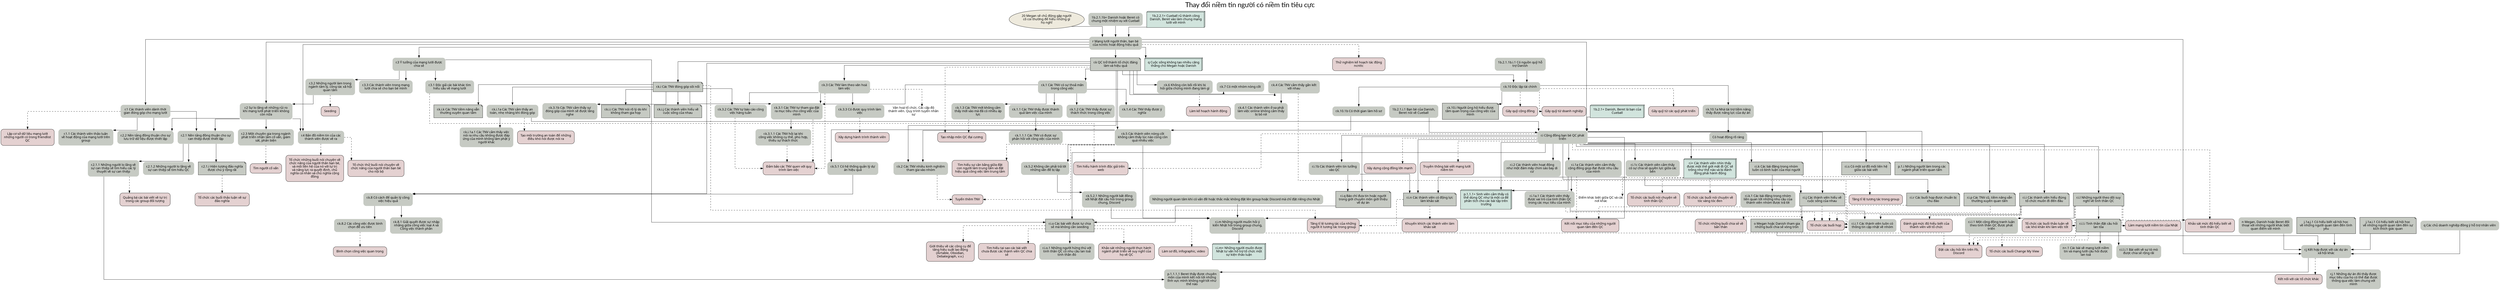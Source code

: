 digraph branch_r{
splines=ortho;
			overlap=false
		style=rounded
		// ranksep="0.4";
		label="Thay đổi niềm tin người có niềm tin tiêu cực";
		sep=10
		fontsize = 30
		labelloc="t";
		fontname="Lato";
//NODES
//====================


node [ shape=plaintext style="filled, rounded" fontname="SVN-Avo" margin=0.2 fillcolor="#c6cac3" ] //Reset style

//All masterGraph nodes

node [ shape=plaintext style="filled, rounded" fontname="SVN-Avo" margin=0.2 fillcolor="#c6cac3" ]

node [ shape=plaintext style="filled, rounded" fontname="SVN-Avo" margin=0.2 fillcolor="#c6cac3" ] //Reset style

//All branch_20 nodes

node [ shape=oval margin=0.1 fillcolor="#EEEADD" style="filled, rounded" ]
"20 Megan sẽ chủ động gặp người cô coi thường để hiểu những gì họ nghĩ" [ label = "20 Megan sẽ chủ động gặp người\ncô coi thường để hiểu những gì\nhọ nghĩ" ] 

node [ shape=plaintext style="filled, rounded" fontname="SVN-Avo" margin=0.2 fillcolor="#c6cac3" ] //Reset style

//All Mục tiêu nodes
"r.i.m Những người muốn hỏi ý kiến Nhật hỏi trong group chung, Discord" [ label = "r.i.m Những người muốn hỏi ý\nkiến Nhật hỏi trong group chung,\nDiscord" ] 
"r.k.i.1a.1 Các TNV cảm thấy việc nói ra nhu cầu không được đáp ứng của mình không làm phật ý người khác" [ label = "r.k.i.1a.1 Các TNV cảm thấy việc\nnói ra nhu cầu không được đáp\nứng của mình không làm phật ý\nngười khác" ] 
"r.i Cộng đồng bạn bè QC phát triển" [ label = "r.i Cộng đồng bạn bè QC phát\ntriển" ] 
"r.k.i.1a Các TNV cảm thấy an toàn, nhẹ nhàng khi đóng góp" [ label = "r.k.i.1a Các TNV cảm thấy an\ntoàn, nhẹ nhàng khi đóng góp" ] 
"r.k.3.1b Các TNV cảm thấy sự đóng góp của mình sẽ được lắng nghe" [ label = "r.k.3.1b Các TNV cảm thấy sự\nđóng góp của mình sẽ được lắng\nnghe" ] 
"r.k.8.1 Giải quyết được sự nhập nhằng giữa công việc loại A và Công việc thành phần" [ label = "r.k.8.1 Giải quyết được sự nhập\nnhằng giữa công việc loại A và\nCông việc thành phần" ] 
"r.k.8.2 Các công việc được bình chọn để ưu tiên" [ label = "r.k.8.2 Các công việc được bình\nchọn để ưu tiên" ] 
"r.k.5.2.1 Những người bất đồng với Nhật đặt câu hỏi trong group chung, Discord" [ label = "r.k.5.2.1 Những người bất đồng\nvới Nhật đặt câu hỏi trong group\nchung, Discord" ] 
"r.k.8 Có cách để quản lý công việc hiệu quả" [ label = "r.k.8 Có cách để quản lý công\nviệc hiệu quả" ] 
"r.k.5.1 Có hệ thống quản lý dự án hiệu quả" [ label = "r.k.5.1 Có hệ thống quản lý dự\nán hiệu quả" ] 
"r.k.5.2 Không cần phải trả lời những vấn đề bị lặp" [ label = "r.k.5.2 Không cần phải trả lời\nnhững vấn đề bị lặp" ] 
"r.i.m Những người muốn hỏi ý kiến Nhật hỏi trong group chung, Discord" [ label = "r.i.m Những người muốn hỏi ý\nkiến Nhật hỏi trong group chung,\nDiscord" ] 
"r.k.2 Các TNV nhiều kinh nghiệm tham gia vào nhóm" [ label = "r.k.2 Các TNV nhiều kinh nghiệm\ntham gia vào nhóm" ] 
"r.k.4.1 Các thành viên ở xa phải làm việc online không cảm thấy bị bỏ rơi" [ label = "r.k.4.1 Các thành viên ở xa phải\nlàm việc online không cảm thấy\nbị bỏ rơi" ] 
"r.k.3.1.1 Các TNV hỏi lại khi công việc không cụ thể, phù hợp, thiếu sự thách thức" [ label = "r.k.3.1.1 Các TNV hỏi lại khi\ncông việc không cụ thể, phù hợp,\nthiếu sự thách thức" ] 
"r.k.3.1 Các TNV tự tham gia đặt ra mục tiêu cho công việc của mình" [ label = "r.k.3.1 Các TNV tự tham gia đặt\nra mục tiêu cho công việc của\nmình" ] 
"r.k.3.2 Các TNV tự báo cáo công việc hàng tuần" [ label = "r.k.3.2 Các TNV tự báo cáo công\nviệc hàng tuần" ] 
"r.k.3.3 Có được quy trình làm việc" [ label = "r.k.3.3 Có được quy trình làm\nviệc" ] 
"r.k.5 Các thành viên nòng cốt không cảm thấy lúc nào cũng còn quá nhiều việc" [ label = "r.k.5 Các thành viên nòng cốt\nkhông cảm thấy lúc nào cũng còn\nquá nhiều việc" ] 
"Có hoạt động rõ ràng" [ label = "Có hoạt động rõ ràng" ] 
"r.k.10.1a Nhà tài trợ tiềm năng thấy được năng lực của dự án" [ label = "r.k.10.1a Nhà tài trợ tiềm năng\nthấy được năng lực của dự án" ] 
"r.k.10.1b Có thời gian làm hồ sơ" [ label = "r.k.10.1b Có thời gian làm hồ sơ" ] 
"r.k.1.1.1 Các TNV có được sự phản hồi với công việc của mình" [ label = "r.k.1.1.1 Các TNV có được sự\nphản hồi với công việc của mình" ] 
"r.k.1.1 Các TNV thấy được thành quả làm việc của mình" [ label = "r.k.1.1 Các TNV thấy được thành\nquả làm việc của mình" ] 
"r.k.1.2 Các TNV thấy được sự thách thức trong công việc" [ label = "r.k.1.2 Các TNV thấy được sự\nthách thức trong công việc" ] 
"r.k.1.3 Các TNV mới không cảm thấy mới vào mà đã có nhiều áp lực" [ label = "r.k.1.3 Các TNV mới không cảm\nthấy mới vào mà đã có nhiều áp\nlực" ] 
"r.k.1.4 Các TNV thấy được ý nghĩa" [ label = "r.k.1.4 Các TNV thấy được ý\nnghĩa" ] 
"r.k.1 Các TNV có sự thoả mãn trong công việc" [ label = "r.k.1 Các TNV có sự thoả mãn\ntrong công việc" ] 
"r.k.2 Các TNV nhiều kinh nghiệm tham gia vào nhóm" [ label = "r.k.2 Các TNV nhiều kinh nghiệm\ntham gia vào nhóm" ] 
"r.k.3 Các TNV làm theo văn hoá làm việc" [ label = "r.k.3 Các TNV làm theo văn hoá\nlàm việc" ] 
"r.k.4 Các TNV cảm thấy gắn kết với nhau" [ label = "r.k.4 Các TNV cảm thấy gắn kết\nvới nhau" ] 
"r.k.5 Các thành viên nòng cốt không cảm thấy lúc nào cũng còn quá nhiều việc" [ label = "r.k.5 Các thành viên nòng cốt\nkhông cảm thấy lúc nào cũng còn\nquá nhiều việc" ] 
"r.k.6 Không còn bối rối khi bị hỏi giữa chừng mình đang làm gì" [ label = "r.k.6 Không còn bối rối khi bị\nhỏi giữa chừng mình đang làm gì" ] 
"r.k.7 Có một nhóm nòng cốt" [ label = "r.k.7 Có một nhóm nòng cốt" ] 
"r.k.8 Có cách để quản lý công việc hiệu quả" [ label = "r.k.8 Có cách để quản lý công\nviệc hiệu quả" ] 
"r.k.10 Độc lập tài chính" [ label = "r.k.10 Độc lập tài chính" ] 
"r.j.1 Những dự án đó thấy được mục tiêu của họ có thể đạt được thông qua việc làm chung với mình" [ label = "r.j.1 Những dự án đó thấy được\nmục tiêu của họ có thể đạt được\nthông qua việc làm chung với\nmình" ] 
"r.i.o.1 Những người hứng thú với tinh thần QC có nhu cầu lan toả tinh thần đó" [ label = "r.i.o.1 Những người hứng thú với\ntinh thần QC có nhu cầu lan toả\ntinh thần đó" ] 
"r.i.l.i.1 Bài viết về sự tò mò được chia sẻ rộng rãi" [ label = "r.i.l.i.1 Bài viết về sự tò mò\nđược chia sẻ rộng rãi" ] 
"n+.1 Các bài về mạng lưới niềm tin và mạng lưới câu hỏi được lan toả" [ label = "n+.1 Các bài về mạng lưới niềm\ntin và mạng lưới câu hỏi được\nlan toả" ] 
"r.i.l.1 Một cộng đồng tranh luận theo tinh thần QC được phát triển" [ label = "r.i.l.1 Một cộng đồng tranh luận\ntheo tinh thần QC được phát\ntriển" ] 
"r.i.k.1 Các bài đăng trong nhóm liên quan tới những nhu cầu của thành viên nhóm được trả lời" [ label = "r.i.k.1 Các bài đăng trong nhóm\nliên quan tới những nhu cầu của\nthành viên nhóm được trả lời" ] 
"r.i.i.1 Các thành viên luôn có thông tin cập nhật về nhóm" [ label = "r.i.i.1 Các thành viên luôn có\nthông tin cập nhật về nhóm" ] 
"r.i.1a.1 Các thành viên thấy được vai trò của tinh thần QC trong các mục tiêu của mình" [ label = "r.i.1a.1 Các thành viên thấy\nđược vai trò của tinh thần QC\ntrong các mục tiêu của mình" ] 
"r.i.1a Các thành viên cảm thấy cộng đồng giúp đạt được nhu cầu của mình" [ label = "r.i.1a Các thành viên cảm thấy\ncộng đồng giúp đạt được nhu cầu\ncủa mình" ] 
"r.i.1b Các thành viên tin tưởng vào QC" [ label = "r.i.1b Các thành viên tin tưởng\nvào QC" ] 
"r.i.1c Các thành viên cảm thấy có sự chia sẻ quyền lực giữa các bên" [ label = "r.i.1c Các thành viên cảm thấy\ncó sự chia sẻ quyền lực giữa các\nbên" ] 
"r.i.2 Các thành viên hoạt động như một đám mây chim sáo bay di cư" [ label = "r.i.2 Các thành viên hoạt động\nnhư một đám mây chim sáo bay di\ncư" ] 
"r.3.1 Độc giả các bài khác tìm hiểu sâu về mạng lưới" [ label = "r.3.1 Độc giả các bài khác tìm\nhiểu sâu về mạng lưới" ] 
"r.3.2 Những người làm trong ngành tâm lý, công tác xã hội quan tâm" [ label = "r.3.2 Những người làm trong\nngành tâm lý, công tác xã hội\nquan tâm" ] 
"r.3.3 Các thành viên trong mạng lưới chia sẻ cho bạn bè mình" [ label = "r.3.3 Các thành viên trong mạng\nlưới chia sẻ cho bạn bè mình" ] 
"r.2.1.1 Những người lo lắng về sự can thiệp sẽ tìm hiểu các lý thuyết về sự can thiệp" [ label = "r.2.1.1 Những người lo lắng về\nsự can thiệp sẽ tìm hiểu các lý\nthuyết về sự can thiệp" ] 
"r.2.1.2 Những người lo lắng về sự can thiệp sẽ tìm hiểu QC" [ label = "r.2.1.2 Những người lo lắng về\nsự can thiệp sẽ tìm hiểu QC" ] 
"r.2.1 Nền tảng đồng thuận cho sự can thiệp được thiết lập" [ label = "r.2.1 Nền tảng đồng thuận cho sự\ncan thiệp được thiết lập" ] 
"r.2.2 Nền tảng đồng thuận cho sự lưu trữ dữ liệu được thiết lập" [ label = "r.2.2 Nền tảng đồng thuận cho sự\nlưu trữ dữ liệu được thiết lập" ] 
"r.2.3 Một chuyên gia trong ngành phát triển nhận làm cố vấn, giám sát, phản biện" [ label = "r.2.3 Một chuyên gia trong ngành\nphát triển nhận làm cố vấn, giám\nsát, phản biện" ] 
"r.1.1 Các thành viên thảo luận về hoạt động của mạng lưới trên group" [ label = "r.1.1 Các thành viên thảo luận\nvề hoạt động của mạng lưới trên\ngroup" ] 
"r.1 Các thành viên dành thời gian đóng góp cho mạng lưới" [ label = "r.1 Các thành viên dành thời\ngian đóng góp cho mạng lưới" ] 
"r.2 Sự lo lắng về những rủi ro khi mạng lưới phát triển không còn nữa" [ label = "r.2 Sự lo lắng về những rủi ro\nkhi mạng lưới phát triển không\ncòn nữa" ] 
"r.3 Ý tưởng của mạng lưới được chia sẻ" [ label = "r.3 Ý tưởng của mạng lưới được\nchia sẻ" ] 
"r.4 Bản đồ niềm tin của các thành viên được vẽ ra" [ label = "r.4 Bản đồ niềm tin của các\nthành viên được vẽ ra" ] 
"p.1.1.1.1 Beret thấy được chuyên môn của mình kết nối tới những lĩnh vực mình không ngờ tới như thế nào" [ label = "p.1.1.1.1 Beret thấy được chuyên\nmôn của mình kết nối tới những\nlĩnh vực mình không ngờ tới như\nthế nào" ] 
"r.j Kết hợp được với các dự án xã hội khác" [ label = "r.j Kết hợp được với các dự án\nxã hội khác" ] 
"n+.1 Các bài về mạng lưới niềm tin và mạng lưới câu hỏi được lan toả" [ label = "n+.1 Các bài về mạng lưới niềm\ntin và mạng lưới câu hỏi được\nlan toả" ] 
"r.j Kết hợp được với các dự án xã hội khác" [ label = "r.j Kết hợp được với các dự án\nxã hội khác" ] 
"n Megan, Danish hoặc Beret đối thoại với những người khác biệt quan điểm với mình" [ label = "n Megan, Danish hoặc Beret đối\nthoại với những người khác biệt\nquan điểm với mình" ] 
"r.j Kết hợp được với các dự án xã hội khác" [ label = "r.j Kết hợp được với các dự án\nxã hội khác" ] 
"n Megan, Danish hoặc Beret đối thoại với những người khác biệt quan điểm với mình" [ label = "n Megan, Danish hoặc Beret đối\nthoại với những người khác biệt\nquan điểm với mình" ] 
"n Megan, Danish hoặc Beret đối thoại với những người khác biệt quan điểm với mình" [ label = "n Megan, Danish hoặc Beret đối\nthoại với những người khác biệt\nquan điểm với mình" ] 
"20 Megan sẽ chủ động gặp người cô coi thường để hiểu những gì họ nghĩ" [ label = "20 Megan sẽ chủ động gặp người\ncô coi thường để hiểu những gì\nhọ nghĩ" ] 
"1b.2.1.i.1 Bạn bè của Danish, Beret nói về Cueball" [ label = "1b.2.1.i.1 Bạn bè của Danish,\nBeret nói về Cueball" ] 
"1b.2.1.1b.i.1 Có nguồn quỹ hỗ trợ Danish" [ label = "1b.2.1.1b.i.1 Có nguồn quỹ hỗ\ntrợ Danish" ] 
"r Mạng lưới người thân, bạn bè của ncnttc hoạt động hiệu quả" [ label = "r Mạng lưới người thân, bạn bè\ncủa ncnttc hoạt động hiệu quả" ] 
"1b.2.1.1b+ Danish hoặc Beret có chung một nhiệm vụ với Cueball" [ label = "1b.2.1.1b+ Danish hoặc Beret có\nchung một nhiệm vụ với Cueball" ] 

node [ shape=plaintext style="filled, rounded" fontname="SVN-Avo" margin=0.2 fillcolor="#c6cac3" ] //Reset style

//All Ý tưởng tốt hơn nodes

node [ shape=box3d style="filled, rounded" fillcolor="#D1E4DD" ]
"r.i.m+ Những người muốn được Nhật tư vấn hỗ trợ tổ chức một sự kiện thảo luận" [ label = "r.i.m+ Những người muốn được\nNhật tư vấn hỗ trợ tổ chức một\nsự kiện thảo luận" ] 
"r.i+ Các thành viên nhìn thấy được một thế giới mất đi QC sẽ trông như thế nào và bị đánh động phải hành động" [ label = "r.i+ Các thành viên nhìn thấy\nđược một thế giới mất đi QC sẽ\ntrông như thế nào và bị đánh\nđộng phải hành động" ] 
"p.1.1.1+ Sinh viên cảm thấy có thể dùng QC như là một ca để phân tích cho các bài tập trên trường" [ label = "p.1.1.1+ Sinh viên cảm thấy có\nthể dùng QC như là một ca để\nphân tích cho các bài tập trên\ntrường" ] 
"1b.2.2.1+ Cueball rủ thành công Danish, Beret vào làm chung mạng lưới với mình" [ label = "1b.2.2.1+ Cueball rủ thành công\nDanish, Beret vào làm chung mạng\nlưới với mình" ] 
"1b.2.2.1+ Cueball rủ thành công Danish, Beret vào làm chung mạng lưới với mình" [ label = "1b.2.2.1+ Cueball rủ thành công\nDanish, Beret vào làm chung mạng\nlưới với mình" ] 
"q Cuộc sống không tạo nhiều căng thẳng cho Megan hoặc Danish" [ label = "q Cuộc sống không tạo nhiều căng\nthẳng cho Megan hoặc Danish" ] 
"1b.2.1.1b+ Danish hoặc Beret có chung một nhiệm vụ với Cueball" [ label = "1b.2.1.1b+ Danish hoặc Beret có\nchung một nhiệm vụ với Cueball" ] 
"1b.2.1+ Danish, Beret là bạn của Cueball" [ label = "1b.2.1+ Danish, Beret là bạn của\nCueball" ] 

node [ shape=plaintext style="filled, rounded" fontname="SVN-Avo" margin=0.2 fillcolor="#c6cac3" ] //Reset style

//All Yếu tố hỗ trợ nodes

node [ shape=note style=filled ]
"r.k.3.1 Các TNV tự tham gia đặt ra mục tiêu cho công việc của mình" [ label = "r.k.3.1 Các TNV tự tham gia đặt\nra mục tiêu cho công việc của\nmình" ] 
"r.k.3.2 Các TNV tự báo cáo công việc hàng tuần" [ label = "r.k.3.2 Các TNV tự báo cáo công\nviệc hàng tuần" ] 
"r.k.i.i Các TNV nói rõ lý do khi không tham gia họp" [ label = "r.k.i.i Các TNV nói rõ lý do khi\nkhông tham gia họp" ] 
"r.k.i.j Các thành viên hiểu về cuộc sống của nhau" [ label = "r.k.i.j Các thành viên hiểu về\ncuộc sống của nhau" ] 
"r.k.i.k Các TNV tiềm năng vẫn thường xuyên quan tâm" [ label = "r.k.i.k Các TNV tiềm năng vẫn\nthường xuyên quan tâm" ] 
"r.i.m Những người muốn hỏi ý kiến Nhật hỏi trong group chung, Discord" [ label = "r.i.m Những người muốn hỏi ý\nkiến Nhật hỏi trong group chung,\nDiscord" ] 
"r.k.10.i Người ủng hộ hiểu được tầm quan trọng của công việc của mình" [ label = "r.k.10.i Người ủng hộ hiểu được\ntầm quan trọng của công việc của\nmình" ] 
"r.k.3.1 Các TNV tự tham gia đặt ra mục tiêu cho công việc của mình" [ label = "r.k.3.1 Các TNV tự tham gia đặt\nra mục tiêu cho công việc của\nmình" ] 
"r.k.i Các TNV đóng góp sôi nổi" [ label = "r.k.i Các TNV đóng góp sôi nổi" ] 
"p.1.1.1.1 Beret thấy được chuyên môn của mình kết nối tới những lĩnh vực mình không ngờ tới như thế nào" [ label = "p.1.1.1.1 Beret thấy được chuyên\nmôn của mình kết nối tới những\nlĩnh vực mình không ngờ tới như\nthế nào" ] 
"r.i.o Các bài viết được tự chia sẻ mà không cần seeding" [ label = "r.i.o Các bài viết được tự chia\nsẻ mà không cần seeding" ] 
"r.i.l.i Tinh thần đặt câu hỏi lan tỏa" [ label = "r.i.l.i Tinh thần đặt câu hỏi\nlan tỏa" ] 
"o Megan hoặc Danish tham gia những buổi chia sẻ vòng tròn" [ label = "o Megan hoặc Danish tham gia\nnhững buổi chia sẻ vòng tròn" ] 
"r.i.n Các thành viên có động lực làm khảo sát" [ label = "r.i.n Các thành viên có động lực\nlàm khảo sát" ] 
"r.i.j Các thành viên hiểu về cuộc sống của nhau" [ label = "r.i.j Các thành viên hiểu về\ncuộc sống của nhau" ] 
"r.i.n Các thành viên có động lực làm khảo sát" [ label = "r.i.n Các thành viên có động lực\nlàm khảo sát" ] 
"r.i.q Báo chí đưa tin hoặc người trong giới chuyên môn giới thiệu về dự án" [ label = "r.i.q Báo chí đưa tin hoặc người\ntrong giới chuyên môn giới thiệu\nvề dự án" ] 
"r.i.i.1 Các thành viên luôn có thông tin cập nhật về nhóm" [ label = "r.i.i.1 Các thành viên luôn có\nthông tin cập nhật về nhóm" ] 
"p.1.1.1+ Sinh viên cảm thấy có thể dùng QC như là một ca để phân tích cho các bài tập trên trường" [ label = "p.1.1.1+ Sinh viên cảm thấy có\nthể dùng QC như là một ca để\nphân tích cho các bài tập trên\ntrường" ] 
"r.i.i Các thành viên hiểu đúng tổ chức muốn đi đến đâu" [ label = "r.i.i Các thành viên hiểu đúng\ntổ chức muốn đi đến đâu" ] 
"r.i.j Các thành viên hiểu về cuộc sống của nhau" [ label = "r.i.j Các thành viên hiểu về\ncuộc sống của nhau" ] 
"r.i.k Các bài đăng trong nhóm luôn có bình luận của mọi người" [ label = "r.i.k Các bài đăng trong nhóm\nluôn có bình luận của mọi người" ] 
"r.i.l Những người theo dõi suy nghĩ về tinh thần QC" [ label = "r.i.l Những người theo dõi suy\nnghĩ về tinh thần QC" ] 
"r.i.m Những người muốn hỏi ý kiến Nhật hỏi trong group chung, Discord" [ label = "r.i.m Những người muốn hỏi ý\nkiến Nhật hỏi trong group chung,\nDiscord" ] 
"r.i.n Các thành viên có động lực làm khảo sát" [ label = "r.i.n Các thành viên có động lực\nlàm khảo sát" ] 
"r.i.o Các bài viết được tự chia sẻ mà không cần seeding" [ label = "r.i.o Các bài viết được tự chia\nsẻ mà không cần seeding" ] 
"r.i.p Các TNV cũ, tiềm năng vẫn thường xuyên quan tâm" [ label = "r.i.p Các TNV cũ, tiềm năng vẫn\nthường xuyên quan tâm" ] 
"r.i.q Báo chí đưa tin hoặc người trong giới chuyên môn giới thiệu về dự án" [ label = "r.i.q Báo chí đưa tin hoặc người\ntrong giới chuyên môn giới thiệu\nvề dự án" ] 
"r.i.r Các buổi họp được chuẩn bị chu đáo" [ label = "r.i.r Các buổi họp được chuẩn bị\nchu đáo" ] 
"r.i.s Có một sơ đồ mối liên hệ giữa các bài viết" [ label = "r.i.s Có một sơ đồ mối liên hệ\ngiữa các bài viết" ] 
"p.1.i Những người làm trong các ngành phát triển quan tâm" [ label = "p.1.i Những người làm trong các\nngành phát triển quan tâm" ] 
"p.1.1.1+ Sinh viên cảm thấy có thể dùng QC như là một ca để phân tích cho các bài tập trên trường" [ label = "p.1.1.1+ Sinh viên cảm thấy có\nthể dùng QC như là một ca để\nphân tích cho các bài tập trên\ntrường" ] 
"r.2 Sự lo lắng về những rủi ro khi mạng lưới phát triển không còn nữa" [ label = "r.2 Sự lo lắng về những rủi ro\nkhi mạng lưới phát triển không\ncòn nữa" ] 
"r.i.o Các bài viết được tự chia sẻ mà không cần seeding" [ label = "r.i.o Các bài viết được tự chia\nsẻ mà không cần seeding" ] 
"p.1.1.1.1 Beret thấy được chuyên môn của mình kết nối tới những lĩnh vực mình không ngờ tới như thế nào" [ label = "p.1.1.1.1 Beret thấy được chuyên\nmôn của mình kết nối tới những\nlĩnh vực mình không ngờ tới như\nthế nào" ] 
"r.2.1.i Hiện tượng đảo nghĩa được chú ý rộng rãi" [ label = "r.2.1.i Hiện tượng đảo nghĩa\nđược chú ý rộng rãi" ] 
"r.4 Bản đồ niềm tin của các thành viên được vẽ ra" [ label = "r.4 Bản đồ niềm tin của các\nthành viên được vẽ ra" ] 
"r.2.1 Nền tảng đồng thuận cho sự can thiệp được thiết lập" [ label = "r.2.1 Nền tảng đồng thuận cho sự\ncan thiệp được thiết lập" ] 
"r.2.2 Nền tảng đồng thuận cho sự lưu trữ dữ liệu được thiết lập" [ label = "r.2.2 Nền tảng đồng thuận cho sự\nlưu trữ dữ liệu được thiết lập" ] 
"r.i Cộng đồng bạn bè QC phát triển" [ label = "r.i Cộng đồng bạn bè QC phát\ntriển" ] 
"r.j Kết hợp được với các dự án xã hội khác" [ label = "r.j Kết hợp được với các dự án\nxã hội khác" ] 
"r.k QC trở thành tổ chức đáng làm và hiệu quả" [ label = "r.k QC trở thành tổ chức đáng\nlàm và hiệu quả" ] 
"q Cuộc sống không tạo nhiều căng thẳng cho Megan hoặc Danish" [ label = "q Cuộc sống không tạo nhiều căng\nthẳng cho Megan hoặc Danish" ] 
"r.j Kết hợp được với các dự án xã hội khác" [ label = "r.j Kết hợp được với các dự án\nxã hội khác" ] 
"p.1.i Những người làm trong các ngành phát triển quan tâm" [ label = "p.1.i Những người làm trong các\nngành phát triển quan tâm" ] 
"p.1.1.1.1 Beret thấy được chuyên môn của mình kết nối tới những lĩnh vực mình không ngờ tới như thế nào" [ label = "p.1.1.1.1 Beret thấy được chuyên\nmôn của mình kết nối tới những\nlĩnh vực mình không ngờ tới như\nthế nào" ] 
"r.j Kết hợp được với các dự án xã hội khác" [ label = "r.j Kết hợp được với các dự án\nxã hội khác" ] 
"j.1a.j.1 Có hiểu biết xã hội học về những người quan tâm đến tình yêu" [ label = "j.1a.j.1 Có hiểu biết xã hội học\nvề những người quan tâm đến tình\nyêu" ] 
"j.1a.i.1 Có hiểu biết xã hội học về những người quan tâm đến sự kích thích giác quan" [ label = "j.1a.i.1 Có hiểu biết xã hội học\nvề những người quan tâm đến sự\nkích thích giác quan" ] 
"q Cuộc sống không tạo nhiều căng thẳng cho Megan hoặc Danish" [ label = "q Cuộc sống không tạo nhiều căng\nthẳng cho Megan hoặc Danish" ] 
"n Megan, Danish hoặc Beret đối thoại với những người khác biệt quan điểm với mình" [ label = "n Megan, Danish hoặc Beret đối\nthoại với những người khác biệt\nquan điểm với mình" ] 
"o Megan hoặc Danish tham gia những buổi chia sẻ vòng tròn" [ label = "o Megan hoặc Danish tham gia\nnhững buổi chia sẻ vòng tròn" ] 
"q Cuộc sống không tạo nhiều căng thẳng cho Megan hoặc Danish" [ label = "q Cuộc sống không tạo nhiều căng\nthẳng cho Megan hoặc Danish" ] 
"r Mạng lưới người thân, bạn bè của ncnttc hoạt động hiệu quả" [ label = "r Mạng lưới người thân, bạn bè\ncủa ncnttc hoạt động hiệu quả" ] 
"n Megan, Danish hoặc Beret đối thoại với những người khác biệt quan điểm với mình" [ label = "n Megan, Danish hoặc Beret đối\nthoại với những người khác biệt\nquan điểm với mình" ] 
"r Mạng lưới người thân, bạn bè của ncnttc hoạt động hiệu quả" [ label = "r Mạng lưới người thân, bạn bè\ncủa ncnttc hoạt động hiệu quả" ] 
"r.i Cộng đồng bạn bè QC phát triển" [ label = "r.i Cộng đồng bạn bè QC phát\ntriển" ] 
"r.k.10 Độc lập tài chính" [ label = "r.k.10 Độc lập tài chính" ] 
"r.i Cộng đồng bạn bè QC phát triển" [ label = "r.i Cộng đồng bạn bè QC phát\ntriển" ] 

node [ shape=plaintext style="filled, rounded" fontname="SVN-Avo" margin=0.2 fillcolor="#c6cac3" ] //Reset style

//All Tham khảo nodes

node [ shape=plain fillcolor=white ]
"Văn hoá tổ chức. Các cấp độ thành viên. Quy trình tuyển nhân sự" [ label = "Văn hoá tổ chức. Các cấp độ\nthành viên. Quy trình tuyển nhân\nsự" ] 
"Điểm khác biệt giữa QC và các nơi khác" [ label = "Điểm khác biệt giữa QC và các\nnơi khác" ] 

node [ shape=plaintext style="filled, rounded" fontname="SVN-Avo" margin=0.2 fillcolor="#c6cac3" ] //Reset style

//All Hoạt động nodes

node [ fillcolor="#E4D1D1" shape=polygon ]
"Tạo môi trường an toàn để những điều khó nói được nói ra" [ label = "Tạo môi trường an toàn để những\nđiều khó nói được nói ra" ] 
"Tăng tỉ lệ tương tác của những người ít tương tác trong group" [ label = "Tăng tỉ lệ tương tác của những\nngười ít tương tác trong group" ] 
"Bình chọn công việc quan trọng" [ label = "Bình chọn công việc quan trọng" ] 
"Làm kế hoạch hành động" [ label = "Làm kế hoạch hành động" ] 
"Tìm hiểu sự cân bằng giữa đặt con người làm trung tâm và đặt hiệu quả công việc làm trung tâm" [ label = "Tìm hiểu sự cân bằng giữa đặt\ncon người làm trung tâm và đặt\nhiệu quả công việc làm trung tâm" ] 
"Tuyển thêm TNV" [ label = "Tuyển thêm TNV" ] 
"Tổ chức các buổi họp" [ label = "Tổ chức các buổi họp" ] 
"Xây dựng hành trình thành viên" [ label = "Xây dựng hành trình thành viên" ] 
"Đảm bảo các TNV quen với quy trình làm việc" [ label = "Đảm bảo các TNV quen với quy\ntrình làm việc" ] 
"Đảm bảo các TNV quen với quy trình làm việc" [ label = "Đảm bảo các TNV quen với quy\ntrình làm việc" ] 
"Đảm bảo các TNV quen với quy trình làm việc" [ label = "Đảm bảo các TNV quen với quy\ntrình làm việc" ] 
"Đảm bảo các TNV quen với quy trình làm việc" [ label = "Đảm bảo các TNV quen với quy\ntrình làm việc" ] 
"Tuyển thêm TNV" [ label = "Tuyển thêm TNV" ] 
"Gây quỹ cộng đồng" [ label = "Gây quỹ cộng đồng" ] 
"Gây quỹ từ doanh nghiệp" [ label = "Gây quỹ từ doanh nghiệp" ] 
"Gây quỹ từ các quỹ phát triển" [ label = "Gây quỹ từ các quỹ phát triển" ] 
"Tạo nhập môn QC đại cương" [ label = "Tạo nhập môn QC đại cương" ] 
"Tạo nhập môn QC đại cương" [ label = "Tạo nhập môn QC đại cương" ] 
"Kết nối với các tổ chức khác" [ label = "Kết nối với các tổ chức khác" ] 
"Tổ chức các buổi họp" [ label = "Tổ chức các buổi họp" ] 
"Tổ chức các buổi họp" [ label = "Tổ chức các buổi họp" ] 
"Khảo sát những người thực hành ngành phát triển về suy nghĩ của họ về QC" [ label = "Khảo sát những người thực hành\nngành phát triển về suy nghĩ của\nhọ về QC" ] 
"Làm sơ đồ, infographic, video" [ label = "Làm sơ đồ, infographic, video" ] 
"Giới thiệu về các công cụ để tăng hiệu suất lao động (Airtable, Obsidian, Debategraph, v.v.)" [ label = "Giới thiệu về các công cụ để\ntăng hiệu suất lao động\n(Airtable, Obsidian,\nDebategraph, v.v.)" ] 
"Tìm hiểu tại sao các bài viết chưa được các thành viên QC chia sẻ" [ label = "Tìm hiểu tại sao các bài viết\nchưa được các thành viên QC chia\nsẻ" ] 
"Khuyến khích các thành viên làm khảo sát" [ label = "Khuyến khích các thành viên làm\nkhảo sát" ] 
"Tăng tỉ lệ tương tác của những người ít tương tác trong group" [ label = "Tăng tỉ lệ tương tác của những\nngười ít tương tác trong group" ] 
"Đặt các câu hỏi lên trên Fb, Discord" [ label = "Đặt các câu hỏi lên trên Fb,\nDiscord" ] 
"Đặt các câu hỏi lên trên Fb, Discord" [ label = "Đặt các câu hỏi lên trên Fb,\nDiscord" ] 
"Đặt các câu hỏi lên trên Fb, Discord" [ label = "Đặt các câu hỏi lên trên Fb,\nDiscord" ] 
"Tổ chức các buổi Change My View" [ label = "Tổ chức các buổi Change My View" ] 
"Làm mạng lưới niềm tin của Nhật" [ label = "Làm mạng lưới niềm tin của Nhật" ] 
"Khảo sát mức độ hiểu biết về tinh thần QC" [ label = "Khảo sát mức độ hiểu biết về\ntinh thần QC" ] 
"Tổ chức các buổi thảo luận về các khó khăn khi làm việc tốt" [ label = "Tổ chức các buổi thảo luận về\ncác khó khăn khi làm việc tốt" ] 
"Đặt các câu hỏi lên trên Fb, Discord" [ label = "Đặt các câu hỏi lên trên Fb,\nDiscord" ] 
"Kết nối mục tiêu của những người quan tâm đến QC" [ label = "Kết nối mục tiêu của những người\nquan tâm đến QC" ] 
"Tăng tỉ lệ tương tác trong group" [ label = "Tăng tỉ lệ tương tác trong group" ] 
"Tổ chức những buổi chia sẻ về bản thân" [ label = "Tổ chức những buổi chia sẻ về\nbản thân" ] 
"Tổ chức các buổi họp" [ label = "Tổ chức các buổi họp" ] 
"Đánh giá mức độ hiểu biết của thành viên với tổ chức" [ label = "Đánh giá mức độ hiểu biết của\nthành viên với tổ chức" ] 
"Tổ chức các buổi họp" [ label = "Tổ chức các buổi họp" ] 
"Tổ chức các buổi họp" [ label = "Tổ chức các buổi họp" ] 
"Kết nối mục tiêu của những người quan tâm đến QC" [ label = "Kết nối mục tiêu của những người\nquan tâm đến QC" ] 
"Tổ chức các buổi nói chuyện về tinh thần QC" [ label = "Tổ chức các buổi nói chuyện về\ntinh thần QC" ] 
"Tổ chức các buổi nói chuyện về tóc vàng tóc đen" [ label = "Tổ chức các buổi nói chuyện về\ntóc vàng tóc đen" ] 
"Khảo sát mức độ hiểu biết về tinh thần QC" [ label = "Khảo sát mức độ hiểu biết về\ntinh thần QC" ] 
"Xây dựng cộng đồng lớn mạnh" [ label = "Xây dựng cộng đồng lớn mạnh" ] 
"Tìm hiểu hành trình độc giả trên web" [ label = "Tìm hiểu hành trình độc giả trên\nweb" ] 
"Truyền thông bài viết mạng lưới niềm tin" [ label = "Truyền thông bài viết mạng lưới\nniềm tin" ] 
"Tổ chức những buổi nói chuyện về chức năng của người thân bạn bè, và mối liên hệ của nó với tự trị và năng lực ra quyết định, chủ nghĩa cá nhân và chủ nghĩa cộng đồng" [ label = "Tổ chức những buổi nói chuyện về\nchức năng của người thân bạn bè,\nvà mối liên hệ của nó với tự trị\nvà năng lực ra quyết định, chủ\nnghĩa cá nhân và chủ nghĩa cộng\nđồng" ] 
"Tổ chức thử buổi nói chuyện về chức năng của người thân bạn bè cho nội bộ" [ label = "Tổ chức thử buổi nói chuyện về\nchức năng của người thân bạn bè\ncho nội bộ" ] 
"Seeding" [ label = "Seeding" ] 
"Tìm hiểu hành trình độc giả trên web" [ label = "Tìm hiểu hành trình độc giả trên\nweb" ] 
"Tìm người cố vấn" [ label = "Tìm người cố vấn" ] 
"Tổ chức các buổi thảo luận về sự đảo nghĩa" [ label = "Tổ chức các buổi thảo luận về sự\nđảo nghĩa" ] 
"Quảng bá các bài viết về tự trị trong các group đối tượng" [ label = "Quảng bá các bài viết về tự trị\ntrong các group đối tượng" ] 
"Lập cơ sở dữ liệu mạng lưới những người có trong friendlist QC" [ label = "Lập cơ sở dữ liệu mạng lưới\nnhững người có trong friendlist\nQC" ] 
"Thử nghiệm kế hoạch tác động ncnttc" [ label = "Thử nghiệm kế hoạch tác động\nncnttc" ] 
"Khảo sát những người thực hành ngành phát triển về suy nghĩ của họ về QC" [ label = "Khảo sát những người thực hành\nngành phát triển về suy nghĩ của\nhọ về QC" ] 
"Quảng bá các bài viết về tự trị trong các group đối tượng" [ label = "Quảng bá các bài viết về tự trị\ntrong các group đối tượng" ] 
"Giới thiệu về các công cụ để tăng hiệu suất lao động (Airtable, Obsidian, Debategraph, v.v.)" [ label = "Giới thiệu về các công cụ để\ntăng hiệu suất lao động\n(Airtable, Obsidian,\nDebategraph, v.v.)" ] 
"Đặt các câu hỏi lên trên Fb, Discord" [ label = "Đặt các câu hỏi lên trên Fb,\nDiscord" ] 
"Tổ chức những buổi nói chuyện về chức năng của người thân bạn bè, và mối liên hệ của nó với tự trị và năng lực ra quyết định, chủ nghĩa cá nhân và chủ nghĩa cộng đồng" [ label = "Tổ chức những buổi nói chuyện về\nchức năng của người thân bạn bè,\nvà mối liên hệ của nó với tự trị\nvà năng lực ra quyết định, chủ\nnghĩa cá nhân và chủ nghĩa cộng\nđồng" ] 
"Tổ chức những buổi chia sẻ về bản thân" [ label = "Tổ chức những buổi chia sẻ về\nbản thân" ] 
"Tổ chức các buổi Change My View" [ label = "Tổ chức các buổi Change My View" ] 
"Tổ chức những buổi nói chuyện về chức năng của người thân bạn bè, và mối liên hệ của nó với tự trị và năng lực ra quyết định, chủ nghĩa cá nhân và chủ nghĩa cộng đồng" [ label = "Tổ chức những buổi nói chuyện về\nchức năng của người thân bạn bè,\nvà mối liên hệ của nó với tự trị\nvà năng lực ra quyết định, chủ\nnghĩa cá nhân và chủ nghĩa cộng\nđồng" ] 
"Lập cơ sở dữ liệu mạng lưới những người có trong friendlist QC" [ label = "Lập cơ sở dữ liệu mạng lưới\nnhững người có trong friendlist\nQC" ] 
"Khảo sát những người thực hành ngành phát triển về suy nghĩ của họ về QC" [ label = "Khảo sát những người thực hành\nngành phát triển về suy nghĩ của\nhọ về QC" ] 
"Thử nghiệm kế hoạch tác động ncnttc" [ label = "Thử nghiệm kế hoạch tác động\nncnttc" ] 
"Tổ chức những buổi nói chuyện về chức năng của người thân bạn bè, và mối liên hệ của nó với tự trị và năng lực ra quyết định, chủ nghĩa cá nhân và chủ nghĩa cộng đồng" [ label = "Tổ chức những buổi nói chuyện về\nchức năng của người thân bạn bè,\nvà mối liên hệ của nó với tự trị\nvà năng lực ra quyết định, chủ\nnghĩa cá nhân và chủ nghĩa cộng\nđồng" ] 
"Tổ chức các buổi nói chuyện về tóc vàng tóc đen" [ label = "Tổ chức các buổi nói chuyện về\ntóc vàng tóc đen" ] 

node [ shape=plaintext style="filled, rounded" fontname="SVN-Avo" margin=0.2 fillcolor="#c6cac3" ] //Reset style

//All branch_1a nodes

node [ shape=plaintext style="filled, rounded" fontname="SVN-Avo" margin=0.2 fillcolor="#c6cac3" ] //Reset style

//All branch_1b nodes
"1b.2.2.1+ Cueball rủ thành công Danish, Beret vào làm chung mạng lưới với mình" [ label = "1b.2.2.1+ Cueball rủ thành công\nDanish, Beret vào làm chung mạng\nlưới với mình" ] 
"1b.2.2.1+ Cueball rủ thành công Danish, Beret vào làm chung mạng lưới với mình" [ label = "1b.2.2.1+ Cueball rủ thành công\nDanish, Beret vào làm chung mạng\nlưới với mình" ] 
"1b.2.1.i.1 Bạn bè của Danish, Beret nói về Cueball" [ label = "1b.2.1.i.1 Bạn bè của Danish,\nBeret nói về Cueball" ] 
"1b.2.1.1b.i.1 Có nguồn quỹ hỗ trợ Danish" [ label = "1b.2.1.1b.i.1 Có nguồn quỹ hỗ\ntrợ Danish" ] 
"1b.2.1.1b+ Danish hoặc Beret có chung một nhiệm vụ với Cueball" [ label = "1b.2.1.1b+ Danish hoặc Beret có\nchung một nhiệm vụ với Cueball" ] 
"1b.2.1.1b+ Danish hoặc Beret có chung một nhiệm vụ với Cueball" [ label = "1b.2.1.1b+ Danish hoặc Beret có\nchung một nhiệm vụ với Cueball" ] 
"1b.2.1+ Danish, Beret là bạn của Cueball" [ label = "1b.2.1+ Danish, Beret là bạn của\nCueball" ] 

node [ shape=plaintext style="filled, rounded" fontname="SVN-Avo" margin=0.2 fillcolor="#c6cac3" ] //Reset style

//All branch_i nodes

node [ shape=plaintext style="filled, rounded" fontname="SVN-Avo" margin=0.2 fillcolor="#c6cac3" ] //Reset style

//All branch_j nodes
"j.1a.j.1 Có hiểu biết xã hội học về những người quan tâm đến tình yêu" [ label = "j.1a.j.1 Có hiểu biết xã hội học\nvề những người quan tâm đến tình\nyêu" ] 
"j.1a.i.1 Có hiểu biết xã hội học về những người quan tâm đến sự kích thích giác quan" [ label = "j.1a.i.1 Có hiểu biết xã hội học\nvề những người quan tâm đến sự\nkích thích giác quan" ] 

node [ shape=plaintext style="filled, rounded" fontname="SVN-Avo" margin=0.2 fillcolor="#c6cac3" ] //Reset style

//All branch_k nodes

node [ shape=plaintext style="filled, rounded" fontname="SVN-Avo" margin=0.2 fillcolor="#c6cac3" ] //Reset style

//All branch_l nodes

node [ shape=plaintext style="filled, rounded" fontname="SVN-Avo" margin=0.2 fillcolor="#c6cac3" ] //Reset style

//All branch_m nodes

node [ shape=plaintext style="filled, rounded" fontname="SVN-Avo" margin=0.2 fillcolor="#c6cac3" ] //Reset style

//All branch_n nodes
"n Megan, Danish hoặc Beret đối thoại với những người khác biệt quan điểm với mình" [ label = "n Megan, Danish hoặc Beret đối\nthoại với những người khác biệt\nquan điểm với mình" ] 
"n Megan, Danish hoặc Beret đối thoại với những người khác biệt quan điểm với mình" [ label = "n Megan, Danish hoặc Beret đối\nthoại với những người khác biệt\nquan điểm với mình" ] 
"n Megan, Danish hoặc Beret đối thoại với những người khác biệt quan điểm với mình" [ label = "n Megan, Danish hoặc Beret đối\nthoại với những người khác biệt\nquan điểm với mình" ] 
"n Megan, Danish hoặc Beret đối thoại với những người khác biệt quan điểm với mình" [ label = "n Megan, Danish hoặc Beret đối\nthoại với những người khác biệt\nquan điểm với mình" ] 
"n Megan, Danish hoặc Beret đối thoại với những người khác biệt quan điểm với mình" [ label = "n Megan, Danish hoặc Beret đối\nthoại với những người khác biệt\nquan điểm với mình" ] 

node [ shape=plaintext style="filled, rounded" fontname="SVN-Avo" margin=0.2 fillcolor="#c6cac3" ] //Reset style

//All branch_o nodes
"o Megan hoặc Danish tham gia những buổi chia sẻ vòng tròn" [ label = "o Megan hoặc Danish tham gia\nnhững buổi chia sẻ vòng tròn" ] 
"o Megan hoặc Danish tham gia những buổi chia sẻ vòng tròn" [ label = "o Megan hoặc Danish tham gia\nnhững buổi chia sẻ vòng tròn" ] 

node [ shape=plaintext style="filled, rounded" fontname="SVN-Avo" margin=0.2 fillcolor="#c6cac3" ] //Reset style

//All branch_p nodes
"p.1.1.1.1 Beret thấy được chuyên môn của mình kết nối tới những lĩnh vực mình không ngờ tới như thế nào" [ label = "p.1.1.1.1 Beret thấy được chuyên\nmôn của mình kết nối tới những\nlĩnh vực mình không ngờ tới như\nthế nào" ] 
"p.1.1.1+ Sinh viên cảm thấy có thể dùng QC như là một ca để phân tích cho các bài tập trên trường" [ label = "p.1.1.1+ Sinh viên cảm thấy có\nthể dùng QC như là một ca để\nphân tích cho các bài tập trên\ntrường" ] 
"p.1.i Những người làm trong các ngành phát triển quan tâm" [ label = "p.1.i Những người làm trong các\nngành phát triển quan tâm" ] 
"p.1.1.1+ Sinh viên cảm thấy có thể dùng QC như là một ca để phân tích cho các bài tập trên trường" [ label = "p.1.1.1+ Sinh viên cảm thấy có\nthể dùng QC như là một ca để\nphân tích cho các bài tập trên\ntrường" ] 
"p.1.1.1.1 Beret thấy được chuyên môn của mình kết nối tới những lĩnh vực mình không ngờ tới như thế nào" [ label = "p.1.1.1.1 Beret thấy được chuyên\nmôn của mình kết nối tới những\nlĩnh vực mình không ngờ tới như\nthế nào" ] 
"p.1.1.1.1 Beret thấy được chuyên môn của mình kết nối tới những lĩnh vực mình không ngờ tới như thế nào" [ label = "p.1.1.1.1 Beret thấy được chuyên\nmôn của mình kết nối tới những\nlĩnh vực mình không ngờ tới như\nthế nào" ] 
"p.1.1.1+ Sinh viên cảm thấy có thể dùng QC như là một ca để phân tích cho các bài tập trên trường" [ label = "p.1.1.1+ Sinh viên cảm thấy có\nthể dùng QC như là một ca để\nphân tích cho các bài tập trên\ntrường" ] 
"p.1.i Những người làm trong các ngành phát triển quan tâm" [ label = "p.1.i Những người làm trong các\nngành phát triển quan tâm" ] 
"p.1.1.1.1 Beret thấy được chuyên môn của mình kết nối tới những lĩnh vực mình không ngờ tới như thế nào" [ label = "p.1.1.1.1 Beret thấy được chuyên\nmôn của mình kết nối tới những\nlĩnh vực mình không ngờ tới như\nthế nào" ] 

node [ shape=plaintext style="filled, rounded" fontname="SVN-Avo" margin=0.2 fillcolor="#c6cac3" ] //Reset style

//All branch_q nodes
"q Cuộc sống không tạo nhiều căng thẳng cho Megan hoặc Danish" [ label = "q Cuộc sống không tạo nhiều căng\nthẳng cho Megan hoặc Danish" ] 
"q Cuộc sống không tạo nhiều căng thẳng cho Megan hoặc Danish" [ label = "q Cuộc sống không tạo nhiều căng\nthẳng cho Megan hoặc Danish" ] 
"q Cuộc sống không tạo nhiều căng thẳng cho Megan hoặc Danish" [ label = "q Cuộc sống không tạo nhiều căng\nthẳng cho Megan hoặc Danish" ] 
"q Cuộc sống không tạo nhiều căng thẳng cho Megan hoặc Danish" [ label = "q Cuộc sống không tạo nhiều căng\nthẳng cho Megan hoặc Danish" ] 

node [ shape=plaintext style="filled, rounded" fontname="SVN-Avo" margin=0.2 fillcolor="#c6cac3" ] //Reset style

//All branch_r nodes
"r.i.m Những người muốn hỏi ý kiến Nhật hỏi trong group chung, Discord" [ label = "r.i.m Những người muốn hỏi ý\nkiến Nhật hỏi trong group chung,\nDiscord" ] 
"r.k.i.1a.1 Các TNV cảm thấy việc nói ra nhu cầu không được đáp ứng của mình không làm phật ý người khác" [ label = "r.k.i.1a.1 Các TNV cảm thấy việc\nnói ra nhu cầu không được đáp\nứng của mình không làm phật ý\nngười khác" ] 
"r.i Cộng đồng bạn bè QC phát triển" [ label = "r.i Cộng đồng bạn bè QC phát\ntriển" ] 
"r.k.i.1a Các TNV cảm thấy an toàn, nhẹ nhàng khi đóng góp" [ label = "r.k.i.1a Các TNV cảm thấy an\ntoàn, nhẹ nhàng khi đóng góp" ] 
"r.k.3.1b Các TNV cảm thấy sự đóng góp của mình sẽ được lắng nghe" [ label = "r.k.3.1b Các TNV cảm thấy sự\nđóng góp của mình sẽ được lắng\nnghe" ] 
"r.k.3.1 Các TNV tự tham gia đặt ra mục tiêu cho công việc của mình" [ label = "r.k.3.1 Các TNV tự tham gia đặt\nra mục tiêu cho công việc của\nmình" ] 
"r.k.3.2 Các TNV tự báo cáo công việc hàng tuần" [ label = "r.k.3.2 Các TNV tự báo cáo công\nviệc hàng tuần" ] 
"r.k.i.i Các TNV nói rõ lý do khi không tham gia họp" [ label = "r.k.i.i Các TNV nói rõ lý do khi\nkhông tham gia họp" ] 
"r.k.i.j Các thành viên hiểu về cuộc sống của nhau" [ label = "r.k.i.j Các thành viên hiểu về\ncuộc sống của nhau" ] 
"r.k.i.k Các TNV tiềm năng vẫn thường xuyên quan tâm" [ label = "r.k.i.k Các TNV tiềm năng vẫn\nthường xuyên quan tâm" ] 
"r.k.8.1 Giải quyết được sự nhập nhằng giữa công việc loại A và Công việc thành phần" [ label = "r.k.8.1 Giải quyết được sự nhập\nnhằng giữa công việc loại A và\nCông việc thành phần" ] 
"r.k.8.2 Các công việc được bình chọn để ưu tiên" [ label = "r.k.8.2 Các công việc được bình\nchọn để ưu tiên" ] 
"r.i.m Những người muốn hỏi ý kiến Nhật hỏi trong group chung, Discord" [ label = "r.i.m Những người muốn hỏi ý\nkiến Nhật hỏi trong group chung,\nDiscord" ] 
"r.k.5.2.1 Những người bất đồng với Nhật đặt câu hỏi trong group chung, Discord" [ label = "r.k.5.2.1 Những người bất đồng\nvới Nhật đặt câu hỏi trong group\nchung, Discord" ] 
"r.k.8 Có cách để quản lý công việc hiệu quả" [ label = "r.k.8 Có cách để quản lý công\nviệc hiệu quả" ] 
"r.k.5.1 Có hệ thống quản lý dự án hiệu quả" [ label = "r.k.5.1 Có hệ thống quản lý dự\nán hiệu quả" ] 
"r.k.5.2 Không cần phải trả lời những vấn đề bị lặp" [ label = "r.k.5.2 Không cần phải trả lời\nnhững vấn đề bị lặp" ] 
"r.i.m Những người muốn hỏi ý kiến Nhật hỏi trong group chung, Discord" [ label = "r.i.m Những người muốn hỏi ý\nkiến Nhật hỏi trong group chung,\nDiscord" ] 
"r.k.2 Các TNV nhiều kinh nghiệm tham gia vào nhóm" [ label = "r.k.2 Các TNV nhiều kinh nghiệm\ntham gia vào nhóm" ] 
"r.k.4.1 Các thành viên ở xa phải làm việc online không cảm thấy bị bỏ rơi" [ label = "r.k.4.1 Các thành viên ở xa phải\nlàm việc online không cảm thấy\nbị bỏ rơi" ] 
"r.k.3.1.1 Các TNV hỏi lại khi công việc không cụ thể, phù hợp, thiếu sự thách thức" [ label = "r.k.3.1.1 Các TNV hỏi lại khi\ncông việc không cụ thể, phù hợp,\nthiếu sự thách thức" ] 
"r.k.3.1 Các TNV tự tham gia đặt ra mục tiêu cho công việc của mình" [ label = "r.k.3.1 Các TNV tự tham gia đặt\nra mục tiêu cho công việc của\nmình" ] 
"r.k.3.2 Các TNV tự báo cáo công việc hàng tuần" [ label = "r.k.3.2 Các TNV tự báo cáo công\nviệc hàng tuần" ] 
"r.k.3.3 Có được quy trình làm việc" [ label = "r.k.3.3 Có được quy trình làm\nviệc" ] 
"r.k.5 Các thành viên nòng cốt không cảm thấy lúc nào cũng còn quá nhiều việc" [ label = "r.k.5 Các thành viên nòng cốt\nkhông cảm thấy lúc nào cũng còn\nquá nhiều việc" ] 
"r.k.10.1a Nhà tài trợ tiềm năng thấy được năng lực của dự án" [ label = "r.k.10.1a Nhà tài trợ tiềm năng\nthấy được năng lực của dự án" ] 
"r.k.10.1b Có thời gian làm hồ sơ" [ label = "r.k.10.1b Có thời gian làm hồ sơ" ] 
"r.k.10.i Người ủng hộ hiểu được tầm quan trọng của công việc của mình" [ label = "r.k.10.i Người ủng hộ hiểu được\ntầm quan trọng của công việc của\nmình" ] 
"r.k.1.1.1 Các TNV có được sự phản hồi với công việc của mình" [ label = "r.k.1.1.1 Các TNV có được sự\nphản hồi với công việc của mình" ] 
"r.k.1.1 Các TNV thấy được thành quả làm việc của mình" [ label = "r.k.1.1 Các TNV thấy được thành\nquả làm việc của mình" ] 
"r.k.1.2 Các TNV thấy được sự thách thức trong công việc" [ label = "r.k.1.2 Các TNV thấy được sự\nthách thức trong công việc" ] 
"r.k.1.3 Các TNV mới không cảm thấy mới vào mà đã có nhiều áp lực" [ label = "r.k.1.3 Các TNV mới không cảm\nthấy mới vào mà đã có nhiều áp\nlực" ] 
"r.k.1.4 Các TNV thấy được ý nghĩa" [ label = "r.k.1.4 Các TNV thấy được ý\nnghĩa" ] 
"r.k.3.1 Các TNV tự tham gia đặt ra mục tiêu cho công việc của mình" [ label = "r.k.3.1 Các TNV tự tham gia đặt\nra mục tiêu cho công việc của\nmình" ] 
"r.k.1 Các TNV có sự thoả mãn trong công việc" [ label = "r.k.1 Các TNV có sự thoả mãn\ntrong công việc" ] 
"r.k.2 Các TNV nhiều kinh nghiệm tham gia vào nhóm" [ label = "r.k.2 Các TNV nhiều kinh nghiệm\ntham gia vào nhóm" ] 
"r.k.3 Các TNV làm theo văn hoá làm việc" [ label = "r.k.3 Các TNV làm theo văn hoá\nlàm việc" ] 
"r.k.4 Các TNV cảm thấy gắn kết với nhau" [ label = "r.k.4 Các TNV cảm thấy gắn kết\nvới nhau" ] 
"r.k.5 Các thành viên nòng cốt không cảm thấy lúc nào cũng còn quá nhiều việc" [ label = "r.k.5 Các thành viên nòng cốt\nkhông cảm thấy lúc nào cũng còn\nquá nhiều việc" ] 
"r.k.6 Không còn bối rối khi bị hỏi giữa chừng mình đang làm gì" [ label = "r.k.6 Không còn bối rối khi bị\nhỏi giữa chừng mình đang làm gì" ] 
"r.k.7 Có một nhóm nòng cốt" [ label = "r.k.7 Có một nhóm nòng cốt" ] 
"r.k.8 Có cách để quản lý công việc hiệu quả" [ label = "r.k.8 Có cách để quản lý công\nviệc hiệu quả" ] 
"r.k.10 Độc lập tài chính" [ label = "r.k.10 Độc lập tài chính" ] 
"r.k.i Các TNV đóng góp sôi nổi" [ label = "r.k.i Các TNV đóng góp sôi nổi" ] 
"r.j.1 Những dự án đó thấy được mục tiêu của họ có thể đạt được thông qua việc làm chung với mình" [ label = "r.j.1 Những dự án đó thấy được\nmục tiêu của họ có thể đạt được\nthông qua việc làm chung với\nmình" ] 
"r.i.o Các bài viết được tự chia sẻ mà không cần seeding" [ label = "r.i.o Các bài viết được tự chia\nsẻ mà không cần seeding" ] 
"r.i.o.1 Những người hứng thú với tinh thần QC có nhu cầu lan toả tinh thần đó" [ label = "r.i.o.1 Những người hứng thú với\ntinh thần QC có nhu cầu lan toả\ntinh thần đó" ] 
"r.i.m+ Những người muốn được Nhật tư vấn hỗ trợ tổ chức một sự kiện thảo luận" [ label = "r.i.m+ Những người muốn được\nNhật tư vấn hỗ trợ tổ chức một\nsự kiện thảo luận" ] 
"r.i.l.i.1 Bài viết về sự tò mò được chia sẻ rộng rãi" [ label = "r.i.l.i.1 Bài viết về sự tò mò\nđược chia sẻ rộng rãi" ] 
"r.i.l.1 Một cộng đồng tranh luận theo tinh thần QC được phát triển" [ label = "r.i.l.1 Một cộng đồng tranh luận\ntheo tinh thần QC được phát\ntriển" ] 
"r.i.l.i Tinh thần đặt câu hỏi lan tỏa" [ label = "r.i.l.i Tinh thần đặt câu hỏi\nlan tỏa" ] 
"r.i.k.1 Các bài đăng trong nhóm liên quan tới những nhu cầu của thành viên nhóm được trả lời" [ label = "r.i.k.1 Các bài đăng trong nhóm\nliên quan tới những nhu cầu của\nthành viên nhóm được trả lời" ] 
"r.i.i.1 Các thành viên luôn có thông tin cập nhật về nhóm" [ label = "r.i.i.1 Các thành viên luôn có\nthông tin cập nhật về nhóm" ] 
"r.i.n Các thành viên có động lực làm khảo sát" [ label = "r.i.n Các thành viên có động lực\nlàm khảo sát" ] 
"r.i.j Các thành viên hiểu về cuộc sống của nhau" [ label = "r.i.j Các thành viên hiểu về\ncuộc sống của nhau" ] 
"r.i.n Các thành viên có động lực làm khảo sát" [ label = "r.i.n Các thành viên có động lực\nlàm khảo sát" ] 
"r.i.q Báo chí đưa tin hoặc người trong giới chuyên môn giới thiệu về dự án" [ label = "r.i.q Báo chí đưa tin hoặc người\ntrong giới chuyên môn giới thiệu\nvề dự án" ] 
"r.i.i.1 Các thành viên luôn có thông tin cập nhật về nhóm" [ label = "r.i.i.1 Các thành viên luôn có\nthông tin cập nhật về nhóm" ] 
"r.i.1a.1 Các thành viên thấy được vai trò của tinh thần QC trong các mục tiêu của mình" [ label = "r.i.1a.1 Các thành viên thấy\nđược vai trò của tinh thần QC\ntrong các mục tiêu của mình" ] 
"r.i.1b Các thành viên tin tưởng vào QC" [ label = "r.i.1b Các thành viên tin tưởng\nvào QC" ] 
"r.i.1c Các thành viên cảm thấy có sự chia sẻ quyền lực giữa các bên" [ label = "r.i.1c Các thành viên cảm thấy\ncó sự chia sẻ quyền lực giữa các\nbên" ] 
"r.i.1a Các thành viên cảm thấy cộng đồng giúp đạt được nhu cầu của mình" [ label = "r.i.1a Các thành viên cảm thấy\ncộng đồng giúp đạt được nhu cầu\ncủa mình" ] 
"r.i.1b Các thành viên tin tưởng vào QC" [ label = "r.i.1b Các thành viên tin tưởng\nvào QC" ] 
"r.i.1c Các thành viên cảm thấy có sự chia sẻ quyền lực giữa các bên" [ label = "r.i.1c Các thành viên cảm thấy\ncó sự chia sẻ quyền lực giữa các\nbên" ] 
"r.i.2 Các thành viên hoạt động như một đám mây chim sáo bay di cư" [ label = "r.i.2 Các thành viên hoạt động\nnhư một đám mây chim sáo bay di\ncư" ] 
"r.i.i Các thành viên hiểu đúng tổ chức muốn đi đến đâu" [ label = "r.i.i Các thành viên hiểu đúng\ntổ chức muốn đi đến đâu" ] 
"r.i.j Các thành viên hiểu về cuộc sống của nhau" [ label = "r.i.j Các thành viên hiểu về\ncuộc sống của nhau" ] 
"r.i.k Các bài đăng trong nhóm luôn có bình luận của mọi người" [ label = "r.i.k Các bài đăng trong nhóm\nluôn có bình luận của mọi người" ] 
"r.i.l Những người theo dõi suy nghĩ về tinh thần QC" [ label = "r.i.l Những người theo dõi suy\nnghĩ về tinh thần QC" ] 
"r.i.m Những người muốn hỏi ý kiến Nhật hỏi trong group chung, Discord" [ label = "r.i.m Những người muốn hỏi ý\nkiến Nhật hỏi trong group chung,\nDiscord" ] 
"r.i.n Các thành viên có động lực làm khảo sát" [ label = "r.i.n Các thành viên có động lực\nlàm khảo sát" ] 
"r.i.o Các bài viết được tự chia sẻ mà không cần seeding" [ label = "r.i.o Các bài viết được tự chia\nsẻ mà không cần seeding" ] 
"r.i.p Các TNV cũ, tiềm năng vẫn thường xuyên quan tâm" [ label = "r.i.p Các TNV cũ, tiềm năng vẫn\nthường xuyên quan tâm" ] 
"r.i.q Báo chí đưa tin hoặc người trong giới chuyên môn giới thiệu về dự án" [ label = "r.i.q Báo chí đưa tin hoặc người\ntrong giới chuyên môn giới thiệu\nvề dự án" ] 
"r.i.r Các buổi họp được chuẩn bị chu đáo" [ label = "r.i.r Các buổi họp được chuẩn bị\nchu đáo" ] 
"r.i.s Có một sơ đồ mối liên hệ giữa các bài viết" [ label = "r.i.s Có một sơ đồ mối liên hệ\ngiữa các bài viết" ] 
"r.i+ Các thành viên nhìn thấy được một thế giới mất đi QC sẽ trông như thế nào và bị đánh động phải hành động" [ label = "r.i+ Các thành viên nhìn thấy\nđược một thế giới mất đi QC sẽ\ntrông như thế nào và bị đánh\nđộng phải hành động" ] 
"r.2 Sự lo lắng về những rủi ro khi mạng lưới phát triển không còn nữa" [ label = "r.2 Sự lo lắng về những rủi ro\nkhi mạng lưới phát triển không\ncòn nữa" ] 
"r.3.1 Độc giả các bài khác tìm hiểu sâu về mạng lưới" [ label = "r.3.1 Độc giả các bài khác tìm\nhiểu sâu về mạng lưới" ] 
"r.3.2 Những người làm trong ngành tâm lý, công tác xã hội quan tâm" [ label = "r.3.2 Những người làm trong\nngành tâm lý, công tác xã hội\nquan tâm" ] 
"r.3.3 Các thành viên trong mạng lưới chia sẻ cho bạn bè mình" [ label = "r.3.3 Các thành viên trong mạng\nlưới chia sẻ cho bạn bè mình" ] 
"r.i.o Các bài viết được tự chia sẻ mà không cần seeding" [ label = "r.i.o Các bài viết được tự chia\nsẻ mà không cần seeding" ] 
"r.2.1.1 Những người lo lắng về sự can thiệp sẽ tìm hiểu các lý thuyết về sự can thiệp" [ label = "r.2.1.1 Những người lo lắng về\nsự can thiệp sẽ tìm hiểu các lý\nthuyết về sự can thiệp" ] 
"r.2.1.2 Những người lo lắng về sự can thiệp sẽ tìm hiểu QC" [ label = "r.2.1.2 Những người lo lắng về\nsự can thiệp sẽ tìm hiểu QC" ] 
"r.2.1.i Hiện tượng đảo nghĩa được chú ý rộng rãi" [ label = "r.2.1.i Hiện tượng đảo nghĩa\nđược chú ý rộng rãi" ] 
"r.2.1 Nền tảng đồng thuận cho sự can thiệp được thiết lập" [ label = "r.2.1 Nền tảng đồng thuận cho sự\ncan thiệp được thiết lập" ] 
"r.2.2 Nền tảng đồng thuận cho sự lưu trữ dữ liệu được thiết lập" [ label = "r.2.2 Nền tảng đồng thuận cho sự\nlưu trữ dữ liệu được thiết lập" ] 
"r.2.3 Một chuyên gia trong ngành phát triển nhận làm cố vấn, giám sát, phản biện" [ label = "r.2.3 Một chuyên gia trong ngành\nphát triển nhận làm cố vấn, giám\nsát, phản biện" ] 
"r.4 Bản đồ niềm tin của các thành viên được vẽ ra" [ label = "r.4 Bản đồ niềm tin của các\nthành viên được vẽ ra" ] 
"r.1.1 Các thành viên thảo luận về hoạt động của mạng lưới trên group" [ label = "r.1.1 Các thành viên thảo luận\nvề hoạt động của mạng lưới trên\ngroup" ] 
"r.2.1 Nền tảng đồng thuận cho sự can thiệp được thiết lập" [ label = "r.2.1 Nền tảng đồng thuận cho sự\ncan thiệp được thiết lập" ] 
"r.2.2 Nền tảng đồng thuận cho sự lưu trữ dữ liệu được thiết lập" [ label = "r.2.2 Nền tảng đồng thuận cho sự\nlưu trữ dữ liệu được thiết lập" ] 
"r.1 Các thành viên dành thời gian đóng góp cho mạng lưới" [ label = "r.1 Các thành viên dành thời\ngian đóng góp cho mạng lưới" ] 
"r.2 Sự lo lắng về những rủi ro khi mạng lưới phát triển không còn nữa" [ label = "r.2 Sự lo lắng về những rủi ro\nkhi mạng lưới phát triển không\ncòn nữa" ] 
"r.3 Ý tưởng của mạng lưới được chia sẻ" [ label = "r.3 Ý tưởng của mạng lưới được\nchia sẻ" ] 
"r.4 Bản đồ niềm tin của các thành viên được vẽ ra" [ label = "r.4 Bản đồ niềm tin của các\nthành viên được vẽ ra" ] 
"r.i Cộng đồng bạn bè QC phát triển" [ label = "r.i Cộng đồng bạn bè QC phát\ntriển" ] 
"r.j Kết hợp được với các dự án xã hội khác" [ label = "r.j Kết hợp được với các dự án\nxã hội khác" ] 
"r.k QC trở thành tổ chức đáng làm và hiệu quả" [ label = "r.k QC trở thành tổ chức đáng\nlàm và hiệu quả" ] 
"r.j Kết hợp được với các dự án xã hội khác" [ label = "r.j Kết hợp được với các dự án\nxã hội khác" ] 
"r.j Kết hợp được với các dự án xã hội khác" [ label = "r.j Kết hợp được với các dự án\nxã hội khác" ] 
"r.j Kết hợp được với các dự án xã hội khác" [ label = "r.j Kết hợp được với các dự án\nxã hội khác" ] 
"r.j Kết hợp được với các dự án xã hội khác" [ label = "r.j Kết hợp được với các dự án\nxã hội khác" ] 
"r.j Kết hợp được với các dự án xã hội khác" [ label = "r.j Kết hợp được với các dự án\nxã hội khác" ] 
"r Mạng lưới người thân, bạn bè của ncnttc hoạt động hiệu quả" [ label = "r Mạng lưới người thân, bạn bè\ncủa ncnttc hoạt động hiệu quả" ] 
"r Mạng lưới người thân, bạn bè của ncnttc hoạt động hiệu quả" [ label = "r Mạng lưới người thân, bạn bè\ncủa ncnttc hoạt động hiệu quả" ] 
"r.i Cộng đồng bạn bè QC phát triển" [ label = "r.i Cộng đồng bạn bè QC phát\ntriển" ] 
"r.k.10 Độc lập tài chính" [ label = "r.k.10 Độc lập tài chính" ] 
"r Mạng lưới người thân, bạn bè của ncnttc hoạt động hiệu quả" [ label = "r Mạng lưới người thân, bạn bè\ncủa ncnttc hoạt động hiệu quả" ] 
"r.i Cộng đồng bạn bè QC phát triển" [ label = "r.i Cộng đồng bạn bè QC phát\ntriển" ] 


//EDGES
//====================

edge [ penwidth=1 ] //Reset style

//All masterGraph edges

edge [ penwidth=1 ]

edge [ penwidth=1 ] //Reset style

//All Mục tiêu edges
"Những người quan tâm khi có vấn đề hoặc thắc mắc không đặt lên group hoặc Discord mà chỉ đặt riêng cho Nhật" -> "r.i.m Những người muốn hỏi ý kiến Nhật hỏi trong group chung, Discord"
"r.k.i.1a Các TNV cảm thấy an toàn, nhẹ nhàng khi đóng góp" -> "r.k.i.1a.1 Các TNV cảm thấy việc nói ra nhu cầu không được đáp ứng của mình không làm phật ý người khác"
"r.k.i.1a Các TNV cảm thấy an toàn, nhẹ nhàng khi đóng góp" -> "r.i Cộng đồng bạn bè QC phát triển"
"r.k.i Các TNV đóng góp sôi nổi" -> "r.k.i.1a Các TNV cảm thấy an toàn, nhẹ nhàng khi đóng góp"
"r.k.i Các TNV đóng góp sôi nổi" -> "r.k.3.1b Các TNV cảm thấy sự đóng góp của mình sẽ được lắng nghe"
"r.k.8 Có cách để quản lý công việc hiệu quả" -> "r.k.8.1 Giải quyết được sự nhập nhằng giữa công việc loại A và Công việc thành phần"
"r.k.8 Có cách để quản lý công việc hiệu quả" -> "r.k.8.2 Các công việc được bình chọn để ưu tiên"
"r.k.5.2 Không cần phải trả lời những vấn đề bị lặp" -> "r.k.5.2.1 Những người bất đồng với Nhật đặt câu hỏi trong group chung, Discord"
"r.k.5.1 Có hệ thống quản lý dự án hiệu quả" -> "r.k.8 Có cách để quản lý công việc hiệu quả"
"r.k.5 Các thành viên nòng cốt không cảm thấy lúc nào cũng còn quá nhiều việc" -> "r.k.5.1 Có hệ thống quản lý dự án hiệu quả"
"r.k.5 Các thành viên nòng cốt không cảm thấy lúc nào cũng còn quá nhiều việc" -> "r.k.5.2 Không cần phải trả lời những vấn đề bị lặp"
"r.k.5 Các thành viên nòng cốt không cảm thấy lúc nào cũng còn quá nhiều việc" -> "r.i.m Những người muốn hỏi ý kiến Nhật hỏi trong group chung, Discord"
"r.k.5 Các thành viên nòng cốt không cảm thấy lúc nào cũng còn quá nhiều việc" -> "r.k.2 Các TNV nhiều kinh nghiệm tham gia vào nhóm"
"r.k.4 Các TNV cảm thấy gắn kết với nhau" -> "r.k.4.1 Các thành viên ở xa phải làm việc online không cảm thấy bị bỏ rơi"
"r.k.3.1 Các TNV tự tham gia đặt ra mục tiêu cho công việc của mình" -> "r.k.3.1.1 Các TNV hỏi lại khi công việc không cụ thể, phù hợp, thiếu sự thách thức"
"r.k.3 Các TNV làm theo văn hoá làm việc" -> "r.k.3.1 Các TNV tự tham gia đặt ra mục tiêu cho công việc của mình"
"r.k.3 Các TNV làm theo văn hoá làm việc" -> "r.k.3.2 Các TNV tự báo cáo công việc hàng tuần"
"r.k.3 Các TNV làm theo văn hoá làm việc" -> "r.k.3.3 Có được quy trình làm việc"
"r.k.10.1b Có thời gian làm hồ sơ" -> "r.k.5 Các thành viên nòng cốt không cảm thấy lúc nào cũng còn quá nhiều việc"
"r.k.10.1a Nhà tài trợ tiềm năng thấy được năng lực của dự án" -> "Có hoạt động rõ ràng"
"r.k.10 Độc lập tài chính" -> "r.k.10.1a Nhà tài trợ tiềm năng thấy được năng lực của dự án"
"r.k.10 Độc lập tài chính" -> "r.k.10.1b Có thời gian làm hồ sơ"
"r.k.1.1 Các TNV thấy được thành quả làm việc của mình" -> "r.k.1.1.1 Các TNV có được sự phản hồi với công việc của mình"
"r.k.1 Các TNV có sự thoả mãn trong công việc" -> "r.k.1.1 Các TNV thấy được thành quả làm việc của mình"
"r.k.1 Các TNV có sự thoả mãn trong công việc" -> "r.k.1.2 Các TNV thấy được sự thách thức trong công việc"
"r.k.1 Các TNV có sự thoả mãn trong công việc" -> "r.k.1.3 Các TNV mới không cảm thấy mới vào mà đã có nhiều áp lực"
"r.k.1 Các TNV có sự thoả mãn trong công việc" -> "r.k.1.4 Các TNV thấy được ý nghĩa"
"r.k QC trở thành tổ chức đáng làm và hiệu quả" -> "r.k.1 Các TNV có sự thoả mãn trong công việc"
"r.k QC trở thành tổ chức đáng làm và hiệu quả" -> "r.k.2 Các TNV nhiều kinh nghiệm tham gia vào nhóm"
"r.k QC trở thành tổ chức đáng làm và hiệu quả" -> "r.k.3 Các TNV làm theo văn hoá làm việc"
"r.k QC trở thành tổ chức đáng làm và hiệu quả" -> "r.k.4 Các TNV cảm thấy gắn kết với nhau"
"r.k QC trở thành tổ chức đáng làm và hiệu quả" -> "r.k.5 Các thành viên nòng cốt không cảm thấy lúc nào cũng còn quá nhiều việc"
"r.k QC trở thành tổ chức đáng làm và hiệu quả" -> "r.k.6 Không còn bối rối khi bị hỏi giữa chừng mình đang làm gì"
"r.k QC trở thành tổ chức đáng làm và hiệu quả" -> "r.k.7 Có một nhóm nòng cốt"
"r.k QC trở thành tổ chức đáng làm và hiệu quả" -> "r.k.8 Có cách để quản lý công việc hiệu quả"
"r.k QC trở thành tổ chức đáng làm và hiệu quả" -> "r.k.10 Độc lập tài chính"
"r.j Kết hợp được với các dự án xã hội khác" -> "r.j.1 Những dự án đó thấy được mục tiêu của họ có thể đạt được thông qua việc làm chung với mình"
"r.i.o Các bài viết được tự chia sẻ mà không cần seeding" -> "r.i.o.1 Những người hứng thú với tinh thần QC có nhu cầu lan toả tinh thần đó"
"r.i.l.i Tinh thần đặt câu hỏi lan tỏa" -> "r.i.l.i.1 Bài viết về sự tò mò được chia sẻ rộng rãi"
"r.i.l.i Tinh thần đặt câu hỏi lan tỏa" -> "n+.1 Các bài về mạng lưới niềm tin và mạng lưới câu hỏi được lan toả"
"r.i.l Những người theo dõi suy nghĩ về tinh thần QC" -> "r.i.l.1 Một cộng đồng tranh luận theo tinh thần QC được phát triển"
"r.i.k Các bài đăng trong nhóm luôn có bình luận của mọi người" -> "r.i.k.1 Các bài đăng trong nhóm liên quan tới những nhu cầu của thành viên nhóm được trả lời"
"r.i.i Các thành viên hiểu đúng tổ chức muốn đi đến đâu" -> "r.i.i.1 Các thành viên luôn có thông tin cập nhật về nhóm"
"r.i.1a Các thành viên cảm thấy cộng đồng giúp đạt được nhu cầu của mình" -> "r.i.1a.1 Các thành viên thấy được vai trò của tinh thần QC trong các mục tiêu của mình"
"r.i Cộng đồng bạn bè QC phát triển" -> "r.i.1a Các thành viên cảm thấy cộng đồng giúp đạt được nhu cầu của mình"
"r.i Cộng đồng bạn bè QC phát triển" -> "r.i.1b Các thành viên tin tưởng vào QC"
"r.i Cộng đồng bạn bè QC phát triển" -> "r.i.1c Các thành viên cảm thấy có sự chia sẻ quyền lực giữa các bên"
"r.i Cộng đồng bạn bè QC phát triển" -> "r.i.2 Các thành viên hoạt động như một đám mây chim sáo bay di cư"
"r.3 Ý tưởng của mạng lưới được chia sẻ" -> "r.3.1 Độc giả các bài khác tìm hiểu sâu về mạng lưới"
"r.3 Ý tưởng của mạng lưới được chia sẻ" -> "r.3.2 Những người làm trong ngành tâm lý, công tác xã hội quan tâm"
"r.3 Ý tưởng của mạng lưới được chia sẻ" -> "r.3.3 Các thành viên trong mạng lưới chia sẻ cho bạn bè mình"
"r.2.1 Nền tảng đồng thuận cho sự can thiệp được thiết lập" -> "r.2.1.1 Những người lo lắng về sự can thiệp sẽ tìm hiểu các lý thuyết về sự can thiệp"
"r.2.1 Nền tảng đồng thuận cho sự can thiệp được thiết lập" -> "r.2.1.2 Những người lo lắng về sự can thiệp sẽ tìm hiểu QC"
"r.2 Sự lo lắng về những rủi ro khi mạng lưới phát triển không còn nữa" -> "r.2.1 Nền tảng đồng thuận cho sự can thiệp được thiết lập"
"r.2 Sự lo lắng về những rủi ro khi mạng lưới phát triển không còn nữa" -> "r.2.2 Nền tảng đồng thuận cho sự lưu trữ dữ liệu được thiết lập"
"r.2 Sự lo lắng về những rủi ro khi mạng lưới phát triển không còn nữa" -> "r.2.3 Một chuyên gia trong ngành phát triển nhận làm cố vấn, giám sát, phản biện"
"r.1 Các thành viên dành thời gian đóng góp cho mạng lưới" -> "r.1.1 Các thành viên thảo luận về hoạt động của mạng lưới trên group"
"r Mạng lưới người thân, bạn bè của ncnttc hoạt động hiệu quả" -> "r.1 Các thành viên dành thời gian đóng góp cho mạng lưới"
"r Mạng lưới người thân, bạn bè của ncnttc hoạt động hiệu quả" -> "r.2 Sự lo lắng về những rủi ro khi mạng lưới phát triển không còn nữa"
"r Mạng lưới người thân, bạn bè của ncnttc hoạt động hiệu quả" -> "r.3 Ý tưởng của mạng lưới được chia sẻ"
"r Mạng lưới người thân, bạn bè của ncnttc hoạt động hiệu quả" -> "r.4 Bản đồ niềm tin của các thành viên được vẽ ra"
"o Megan hoặc Danish tham gia những buổi chia sẻ vòng tròn" -> "r.j Kết hợp được với các dự án xã hội khác"
"j.1a.j.1 Có hiểu biết xã hội học về những người quan tâm đến tình yêu" -> "r.j Kết hợp được với các dự án xã hội khác"
"j.1a.i.1 Có hiểu biết xã hội học về những người quan tâm đến sự kích thích giác quan" -> "r.j Kết hợp được với các dự án xã hội khác"
"1b.2.1.1b+ Danish hoặc Beret có chung một nhiệm vụ với Cueball" -> "r Mạng lưới người thân, bạn bè của ncnttc hoạt động hiệu quả"

edge [ penwidth=1 ] //Reset style

//All Đi chung edges

edge [ penwidth=1 ] //Reset style

//All Ý tưởng tốt hơn edges
"r.i.m Những người muốn hỏi ý kiến Nhật hỏi trong group chung, Discord" -> "r.i.m+ Những người muốn được Nhật tư vấn hỗ trợ tổ chức một sự kiện thảo luận"
"r.i Cộng đồng bạn bè QC phát triển" -> "r.i+ Các thành viên nhìn thấy được một thế giới mất đi QC sẽ trông như thế nào và bị đánh động phải hành động"

edge [ penwidth=1 ] //Reset style

//All Yếu tố hỗ trợ edges
"r.k.i Các TNV đóng góp sôi nổi" -> "r.k.3.1 Các TNV tự tham gia đặt ra mục tiêu cho công việc của mình"
"r.k.i Các TNV đóng góp sôi nổi" -> "r.k.3.2 Các TNV tự báo cáo công việc hàng tuần"
"r.k.i Các TNV đóng góp sôi nổi" -> "r.k.i.i Các TNV nói rõ lý do khi không tham gia họp"
"r.k.i Các TNV đóng góp sôi nổi" -> "r.k.i.j Các thành viên hiểu về cuộc sống của nhau"
"r.k.i Các TNV đóng góp sôi nổi" -> "r.k.i.k Các TNV tiềm năng vẫn thường xuyên quan tâm"
"r.k.5.2.1 Những người bất đồng với Nhật đặt câu hỏi trong group chung, Discord" -> "r.i.m Những người muốn hỏi ý kiến Nhật hỏi trong group chung, Discord"
"r.k.10 Độc lập tài chính" -> "r.k.10.i Người ủng hộ hiểu được tầm quan trọng của công việc của mình"
"r.k.1 Các TNV có sự thoả mãn trong công việc" -> "r.k.3.1 Các TNV tự tham gia đặt ra mục tiêu cho công việc của mình"
"r.k QC trở thành tổ chức đáng làm và hiệu quả" -> "r.k.i Các TNV đóng góp sôi nổi"
"r.j Kết hợp được với các dự án xã hội khác" -> "p.1.1.1.1 Beret thấy được chuyên môn của mình kết nối tới những lĩnh vực mình không ngờ tới như thế nào"
"r.i.q Báo chí đưa tin hoặc người trong giới chuyên môn giới thiệu về dự án" -> "r.i.o Các bài viết được tự chia sẻ mà không cần seeding"
"r.i.l Những người theo dõi suy nghĩ về tinh thần QC" -> "r.i.l.i Tinh thần đặt câu hỏi lan tỏa"
"r.i.j Các thành viên hiểu về cuộc sống của nhau" -> "o Megan hoặc Danish tham gia những buổi chia sẻ vòng tròn"
"r.i.1c Các thành viên cảm thấy có sự chia sẻ quyền lực giữa các bên" -> "r.i.n Các thành viên có động lực làm khảo sát"
"r.i.1c Các thành viên cảm thấy có sự chia sẻ quyền lực giữa các bên" -> "r.i.j Các thành viên hiểu về cuộc sống của nhau"
"r.i.1b Các thành viên tin tưởng vào QC" -> "r.i.n Các thành viên có động lực làm khảo sát"
"r.i.1b Các thành viên tin tưởng vào QC" -> "r.i.q Báo chí đưa tin hoặc người trong giới chuyên môn giới thiệu về dự án"
"r.i.1a.1 Các thành viên thấy được vai trò của tinh thần QC trong các mục tiêu của mình" -> "r.i.i.1 Các thành viên luôn có thông tin cập nhật về nhóm"
"r.i.1a Các thành viên cảm thấy cộng đồng giúp đạt được nhu cầu của mình" -> "p.1.1.1+ Sinh viên cảm thấy có thể dùng QC như là một ca để phân tích cho các bài tập trên trường"
"r.i Cộng đồng bạn bè QC phát triển" -> "r.i.i Các thành viên hiểu đúng tổ chức muốn đi đến đâu"
"r.i Cộng đồng bạn bè QC phát triển" -> "r.i.j Các thành viên hiểu về cuộc sống của nhau"
"r.i Cộng đồng bạn bè QC phát triển" -> "r.i.k Các bài đăng trong nhóm luôn có bình luận của mọi người"
"r.i Cộng đồng bạn bè QC phát triển" -> "r.i.l Những người theo dõi suy nghĩ về tinh thần QC"
"r.i Cộng đồng bạn bè QC phát triển" -> "r.i.m Những người muốn hỏi ý kiến Nhật hỏi trong group chung, Discord"
"r.i Cộng đồng bạn bè QC phát triển" -> "r.i.n Các thành viên có động lực làm khảo sát"
"r.i Cộng đồng bạn bè QC phát triển" -> "r.i.o Các bài viết được tự chia sẻ mà không cần seeding"
"r.i Cộng đồng bạn bè QC phát triển" -> "r.i.p Các TNV cũ, tiềm năng vẫn thường xuyên quan tâm"
"r.i Cộng đồng bạn bè QC phát triển" -> "r.i.q Báo chí đưa tin hoặc người trong giới chuyên môn giới thiệu về dự án"
"r.i Cộng đồng bạn bè QC phát triển" -> "r.i.r Các buổi họp được chuẩn bị chu đáo"
"r.i Cộng đồng bạn bè QC phát triển" -> "r.i.s Có một sơ đồ mối liên hệ giữa các bài viết"
"r.i Cộng đồng bạn bè QC phát triển" -> "p.1.i Những người làm trong các ngành phát triển quan tâm"
"r.i Cộng đồng bạn bè QC phát triển" -> "p.1.1.1+ Sinh viên cảm thấy có thể dùng QC như là một ca để phân tích cho các bài tập trên trường"
"r.3.2 Những người làm trong ngành tâm lý, công tác xã hội quan tâm" -> "r.2 Sự lo lắng về những rủi ro khi mạng lưới phát triển không còn nữa"
"r.3 Ý tưởng của mạng lưới được chia sẻ" -> "r.i.o Các bài viết được tự chia sẻ mà không cần seeding"
"r.2.1.1 Những người lo lắng về sự can thiệp sẽ tìm hiểu các lý thuyết về sự can thiệp" -> "p.1.1.1.1 Beret thấy được chuyên môn của mình kết nối tới những lĩnh vực mình không ngờ tới như thế nào"
"r.2.1 Nền tảng đồng thuận cho sự can thiệp được thiết lập" -> "r.2.1.i Hiện tượng đảo nghĩa được chú ý rộng rãi"
"r.2 Sự lo lắng về những rủi ro khi mạng lưới phát triển không còn nữa" -> "r.4 Bản đồ niềm tin của các thành viên được vẽ ra"
"r.1 Các thành viên dành thời gian đóng góp cho mạng lưới" -> "r.2.1 Nền tảng đồng thuận cho sự can thiệp được thiết lập"
"r.1 Các thành viên dành thời gian đóng góp cho mạng lưới" -> "r.2.2 Nền tảng đồng thuận cho sự lưu trữ dữ liệu được thiết lập"
"r Mạng lưới người thân, bạn bè của ncnttc hoạt động hiệu quả" -> "r.i Cộng đồng bạn bè QC phát triển"
"r Mạng lưới người thân, bạn bè của ncnttc hoạt động hiệu quả" -> "r.j Kết hợp được với các dự án xã hội khác"
"r Mạng lưới người thân, bạn bè của ncnttc hoạt động hiệu quả" -> "r.k QC trở thành tổ chức đáng làm và hiệu quả"
"r Mạng lưới người thân, bạn bè của ncnttc hoạt động hiệu quả" -> "q Cuộc sống không tạo nhiều căng thẳng cho Megan hoặc Danish"
"q Các chủ doanh nghiệp đồng ý hỗ trợ nhân viên" -> "r.j Kết hợp được với các dự án xã hội khác"
"n Megan, Danish hoặc Beret đối thoại với những người khác biệt quan điểm với mình" -> "r.j Kết hợp được với các dự án xã hội khác"
"20 Megan sẽ chủ động gặp người cô coi thường để hiểu những gì họ nghĩ" -> "r Mạng lưới người thân, bạn bè của ncnttc hoạt động hiệu quả"
"1b.2.2.1+ Cueball rủ thành công Danish, Beret vào làm chung mạng lưới với mình" -> "r Mạng lưới người thân, bạn bè của ncnttc hoạt động hiệu quả"
"1b.2.1.i.1 Bạn bè của Danish, Beret nói về Cueball" -> "r.i Cộng đồng bạn bè QC phát triển"
"1b.2.1.1b.i.1 Có nguồn quỹ hỗ trợ Danish" -> "r.k.10 Độc lập tài chính"
"1b.2.1+ Danish, Beret là bạn của Cueball" -> "r.i Cộng đồng bạn bè QC phát triển"

edge [ penwidth=1 ] //Reset style

//All Tham khảo edges

edge [ style=dashed ]
"r.k.3 Các TNV làm theo văn hoá làm việc" -> "Văn hoá tổ chức. Các cấp độ thành viên. Quy trình tuyển nhân sự"
"r.i+ Các thành viên nhìn thấy được một thế giới mất đi QC sẽ trông như thế nào và bị đánh động phải hành động" -> "Điểm khác biệt giữa QC và các nơi khác"

edge [ penwidth=1 ] //Reset style

//All Hoạt động edges
"r.k.i.1a Các TNV cảm thấy an toàn, nhẹ nhàng khi đóng góp" -> "Tạo môi trường an toàn để những điều khó nói được nói ra"
"r.k.i Các TNV đóng góp sôi nổi" -> "Tăng tỉ lệ tương tác của những người ít tương tác trong group"
"r.k.8.2 Các công việc được bình chọn để ưu tiên" -> "Bình chọn công việc quan trọng"
"r.k.6 Không còn bối rối khi bị hỏi giữa chừng mình đang làm gì" -> "Làm kế hoạch hành động"
"r.k.5 Các thành viên nòng cốt không cảm thấy lúc nào cũng còn quá nhiều việc" -> "Tìm hiểu sự cân bằng giữa đặt con người làm trung tâm và đặt hiệu quả công việc làm trung tâm"
"r.k.5 Các thành viên nòng cốt không cảm thấy lúc nào cũng còn quá nhiều việc" -> "Tuyển thêm TNV"
"r.k.4 Các TNV cảm thấy gắn kết với nhau" -> "Tổ chức các buổi họp"
"r.k.3.3 Có được quy trình làm việc" -> "Xây dựng hành trình thành viên"
"r.k.3.2 Các TNV tự báo cáo công việc hàng tuần" -> "Đảm bảo các TNV quen với quy trình làm việc"
"r.k.3.1.1 Các TNV hỏi lại khi công việc không cụ thể, phù hợp, thiếu sự thách thức" -> "Đảm bảo các TNV quen với quy trình làm việc"
"r.k.3.1 Các TNV tự tham gia đặt ra mục tiêu cho công việc của mình" -> "Đảm bảo các TNV quen với quy trình làm việc"
"r.k.3 Các TNV làm theo văn hoá làm việc" -> "Đảm bảo các TNV quen với quy trình làm việc"
"r.k.2 Các TNV nhiều kinh nghiệm tham gia vào nhóm" -> "Tuyển thêm TNV"
"r.k.10 Độc lập tài chính" -> "Gây quỹ cộng đồng"
"r.k.10 Độc lập tài chính" -> "Gây quỹ từ doanh nghiệp"
"r.k.10 Độc lập tài chính" -> "Gây quỹ từ các quỹ phát triển"
"r.k.1.3 Các TNV mới không cảm thấy mới vào mà đã có nhiều áp lực" -> "Tạo nhập môn QC đại cương"
"r.k QC trở thành tổ chức đáng làm và hiệu quả" -> "Tạo nhập môn QC đại cương"
"r.j Kết hợp được với các dự án xã hội khác" -> "Kết nối với các tổ chức khác"
"r.i.r Các buổi họp được chuẩn bị chu đáo" -> "Tổ chức các buổi họp"
"r.i.p Các TNV cũ, tiềm năng vẫn thường xuyên quan tâm" -> "Tổ chức các buổi họp"
"r.i.o Các bài viết được tự chia sẻ mà không cần seeding" -> "Khảo sát những người thực hành ngành phát triển về suy nghĩ của họ về QC"
"r.i.o Các bài viết được tự chia sẻ mà không cần seeding" -> "Làm sơ đồ, infographic, video"
"r.i.o Các bài viết được tự chia sẻ mà không cần seeding" -> "Giới thiệu về các công cụ để tăng hiệu suất lao động (Airtable, Obsidian, Debategraph, v.v.)"
"r.i.o Các bài viết được tự chia sẻ mà không cần seeding" -> "Tìm hiểu tại sao các bài viết chưa được các thành viên QC chia sẻ"
"r.i.n Các thành viên có động lực làm khảo sát" -> "Khuyến khích các thành viên làm khảo sát"
"r.i.n Các thành viên có động lực làm khảo sát" -> "Tăng tỉ lệ tương tác của những người ít tương tác trong group"
"r.i.m Những người muốn hỏi ý kiến Nhật hỏi trong group chung, Discord" -> "Đặt các câu hỏi lên trên Fb, Discord"
"r.i.l.i Tinh thần đặt câu hỏi lan tỏa" -> "Đặt các câu hỏi lên trên Fb, Discord"
"r.i.l.1 Một cộng đồng tranh luận theo tinh thần QC được phát triển" -> "Đặt các câu hỏi lên trên Fb, Discord"
"r.i.l.1 Một cộng đồng tranh luận theo tinh thần QC được phát triển" -> "Tổ chức các buổi Change My View"
"r.i.l Những người theo dõi suy nghĩ về tinh thần QC" -> "Làm mạng lưới niềm tin của Nhật"
"r.i.l Những người theo dõi suy nghĩ về tinh thần QC" -> "Khảo sát mức độ hiểu biết về tinh thần QC"
"r.i.l Những người theo dõi suy nghĩ về tinh thần QC" -> "Tổ chức các buổi thảo luận về các khó khăn khi làm việc tốt"
"r.i.l Những người theo dõi suy nghĩ về tinh thần QC" -> "Đặt các câu hỏi lên trên Fb, Discord"
"r.i.k.1 Các bài đăng trong nhóm liên quan tới những nhu cầu của thành viên nhóm được trả lời" -> "Kết nối mục tiêu của những người quan tâm đến QC"
"r.i.k Các bài đăng trong nhóm luôn có bình luận của mọi người" -> "Tăng tỉ lệ tương tác trong group"
"r.i.j Các thành viên hiểu về cuộc sống của nhau" -> "Tổ chức những buổi chia sẻ về bản thân"
"r.i.j Các thành viên hiểu về cuộc sống của nhau" -> "Tổ chức các buổi họp"
"r.i.i Các thành viên hiểu đúng tổ chức muốn đi đến đâu" -> "Đánh giá mức độ hiểu biết của thành viên với tổ chức"
"r.i.i Các thành viên hiểu đúng tổ chức muốn đi đến đâu" -> "Tổ chức các buổi họp"
"r.i.1a.1 Các thành viên thấy được vai trò của tinh thần QC trong các mục tiêu của mình" -> "Tổ chức các buổi họp"
"r.i.1a Các thành viên cảm thấy cộng đồng giúp đạt được nhu cầu của mình" -> "Kết nối mục tiêu của những người quan tâm đến QC"
"r.i+ Các thành viên nhìn thấy được một thế giới mất đi QC sẽ trông như thế nào và bị đánh động phải hành động" -> "Tổ chức các buổi nói chuyện về tinh thần QC"
"r.i+ Các thành viên nhìn thấy được một thế giới mất đi QC sẽ trông như thế nào và bị đánh động phải hành động" -> "Tổ chức các buổi nói chuyện về tóc vàng tóc đen"
"r.i Cộng đồng bạn bè QC phát triển" -> "Khảo sát mức độ hiểu biết về tinh thần QC"
"r.i Cộng đồng bạn bè QC phát triển" -> "Xây dựng cộng đồng lớn mạnh"
"r.i Cộng đồng bạn bè QC phát triển" -> "Tìm hiểu hành trình độc giả trên web"
"r.i Cộng đồng bạn bè QC phát triển" -> "Truyền thông bài viết mạng lưới niềm tin"
"r.4 Bản đồ niềm tin của các thành viên được vẽ ra" -> "Tổ chức những buổi nói chuyện về chức năng của người thân bạn bè, và mối liên hệ của nó với tự trị và năng lực ra quyết định, chủ nghĩa cá nhân và chủ nghĩa cộng đồng"
"r.4 Bản đồ niềm tin của các thành viên được vẽ ra" -> "Tổ chức thử buổi nói chuyện về chức năng của người thân bạn bè cho nội bộ"
"r.3.2 Những người làm trong ngành tâm lý, công tác xã hội quan tâm" -> "Seeding"
"r.3.1 Độc giả các bài khác tìm hiểu sâu về mạng lưới" -> "Tìm hiểu hành trình độc giả trên web"
"r.2.3 Một chuyên gia trong ngành phát triển nhận làm cố vấn, giám sát, phản biện" -> "Tìm người cố vấn"
"r.2.1.i Hiện tượng đảo nghĩa được chú ý rộng rãi" -> "Tổ chức các buổi thảo luận về sự đảo nghĩa"
"r.2.1.1 Những người lo lắng về sự can thiệp sẽ tìm hiểu các lý thuyết về sự can thiệp" -> "Quảng bá các bài viết về tự trị trong các group đối tượng"
"r.1 Các thành viên dành thời gian đóng góp cho mạng lưới" -> "Lập cơ sở dữ liệu mạng lưới những người có trong friendlist QC"
"r Mạng lưới người thân, bạn bè của ncnttc hoạt động hiệu quả" -> "Thử nghiệm kế hoạch tác động ncnttc"

}